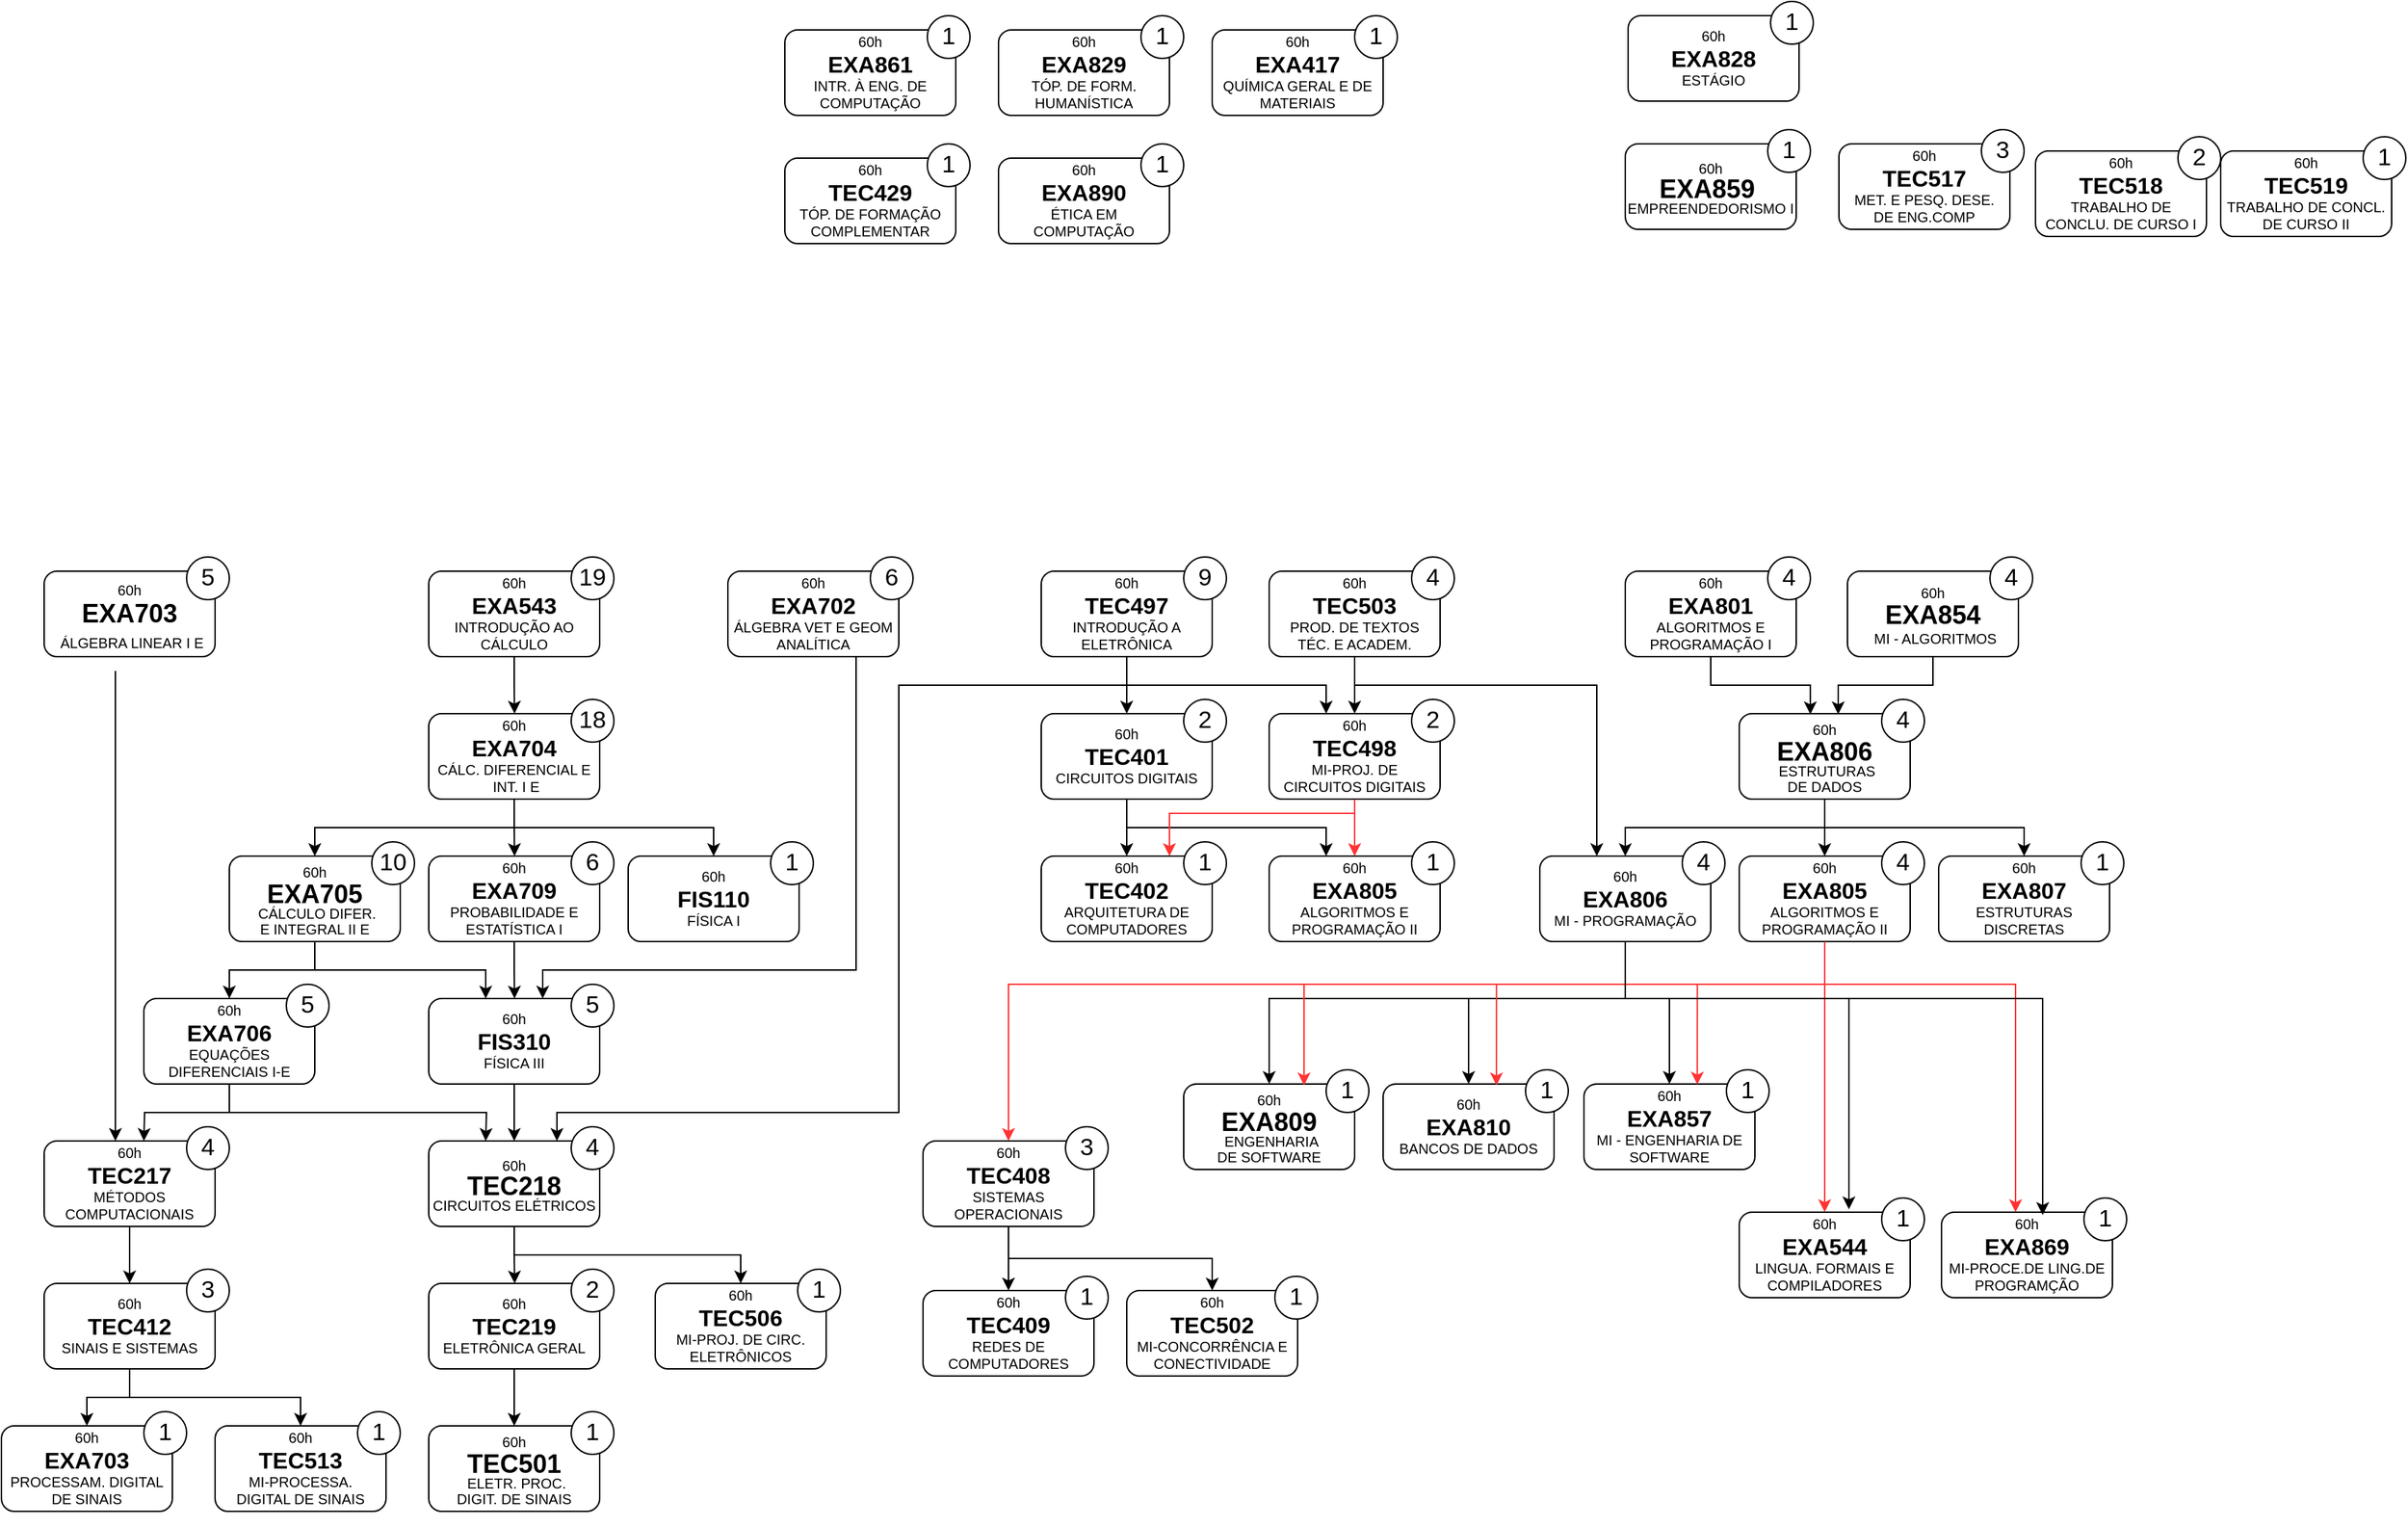 <mxfile version="20.2.5" type="github">
  <diagram id="C5RBs43oDa-KdzZeNtuy" name="Page-1">
    <mxGraphModel dx="2004" dy="2293" grid="1" gridSize="10" guides="1" tooltips="1" connect="1" arrows="1" fold="1" page="1" pageScale="1" pageWidth="827" pageHeight="1169" math="0" shadow="0">
      <root>
        <mxCell id="WIyWlLk6GJQsqaUBKTNV-0" />
        <mxCell id="WIyWlLk6GJQsqaUBKTNV-1" parent="WIyWlLk6GJQsqaUBKTNV-0" />
        <mxCell id="GBISdUFNZ5l1FWsdLvzd-16" value="" style="group" vertex="1" connectable="0" parent="WIyWlLk6GJQsqaUBKTNV-1">
          <mxGeometry x="80" y="80" width="130" height="80" as="geometry" />
        </mxCell>
        <mxCell id="GBISdUFNZ5l1FWsdLvzd-0" value="&lt;p style=&quot;line-height: 0.9;&quot;&gt;&lt;font style=&quot;line-height: 1.2;&quot;&gt;&lt;font style=&quot;font-size: 10px;&quot;&gt;60h&lt;/font&gt;&lt;br&gt;&lt;span style=&quot;font-weight: bold;&quot;&gt;&lt;font style=&quot;font-size: 18px;&quot;&gt;EXA703&lt;/font&gt;&lt;/span&gt;&lt;/font&gt;&lt;br&gt;&lt;span data-whi-docs=&quot;[[:p &amp;quot;ÁLGEBRA LINEAR I E&amp;quot;]]&quot;&gt;&lt;/span&gt;&amp;nbsp;&lt;font style=&quot;font-size: 10px;&quot;&gt;ÁLGEBRA LINEAR I E&lt;/font&gt;&lt;b&gt;&lt;font style=&quot;font-size: 15px;&quot;&gt;&lt;br&gt;&lt;/font&gt;&lt;/b&gt;&lt;/p&gt;" style="rounded=1;whiteSpace=wrap;html=1;fillStyle=auto;gradientColor=none;strokeColor=default;shadow=0;glass=0;sketch=0;" vertex="1" parent="GBISdUFNZ5l1FWsdLvzd-16">
          <mxGeometry y="10" width="120" height="60" as="geometry" />
        </mxCell>
        <mxCell id="GBISdUFNZ5l1FWsdLvzd-2" value="&lt;font style=&quot;font-size: 17px;&quot;&gt;5&lt;/font&gt;" style="ellipse;whiteSpace=wrap;html=1;fontSize=10;" vertex="1" parent="GBISdUFNZ5l1FWsdLvzd-16">
          <mxGeometry x="100" width="30" height="30" as="geometry" />
        </mxCell>
        <mxCell id="GBISdUFNZ5l1FWsdLvzd-18" value="" style="group" vertex="1" connectable="0" parent="WIyWlLk6GJQsqaUBKTNV-1">
          <mxGeometry x="780" y="80" width="130" height="70" as="geometry" />
        </mxCell>
        <mxCell id="GBISdUFNZ5l1FWsdLvzd-7" value="60h&lt;br&gt;&lt;span style=&quot;font-size: 16px;&quot;&gt;&lt;b&gt;TEC497&lt;/b&gt;&lt;/span&gt;&lt;br&gt;&lt;div&gt;&lt;div&gt;INTRODUÇÃO A&lt;/div&gt;&lt;div&gt;ELETRÔNICA&lt;/div&gt;&lt;/div&gt;" style="rounded=1;whiteSpace=wrap;html=1;shadow=0;glass=0;sketch=0;fillStyle=auto;fontSize=10;strokeColor=default;gradientColor=none;" vertex="1" parent="GBISdUFNZ5l1FWsdLvzd-18">
          <mxGeometry y="10" width="120" height="60" as="geometry" />
        </mxCell>
        <mxCell id="GBISdUFNZ5l1FWsdLvzd-8" value="&lt;font style=&quot;font-size: 17px;&quot;&gt;9&lt;/font&gt;" style="ellipse;whiteSpace=wrap;html=1;fontSize=10;" vertex="1" parent="GBISdUFNZ5l1FWsdLvzd-18">
          <mxGeometry x="100" width="30" height="30" as="geometry" />
        </mxCell>
        <mxCell id="GBISdUFNZ5l1FWsdLvzd-19" value="" style="group" vertex="1" connectable="0" parent="WIyWlLk6GJQsqaUBKTNV-1">
          <mxGeometry x="940" y="80" width="126" height="70" as="geometry" />
        </mxCell>
        <mxCell id="GBISdUFNZ5l1FWsdLvzd-11" value="60h&lt;br&gt;&lt;span style=&quot;font-size: 16px;&quot;&gt;&lt;b&gt;TEC503&lt;/b&gt;&lt;/span&gt;&lt;div&gt;&lt;div&gt;PROD. DE TEXTOS&lt;/div&gt;&lt;div&gt;TÉC. E ACADEM.&lt;/div&gt;&lt;/div&gt;" style="rounded=1;whiteSpace=wrap;html=1;shadow=0;glass=0;sketch=0;fillStyle=auto;fontSize=10;strokeColor=default;gradientColor=none;" vertex="1" parent="GBISdUFNZ5l1FWsdLvzd-19">
          <mxGeometry y="10" width="120" height="60" as="geometry" />
        </mxCell>
        <mxCell id="GBISdUFNZ5l1FWsdLvzd-12" value="&lt;font style=&quot;font-size: 17px;&quot;&gt;4&lt;/font&gt;" style="ellipse;whiteSpace=wrap;html=1;fontSize=10;" vertex="1" parent="GBISdUFNZ5l1FWsdLvzd-19">
          <mxGeometry x="100" width="30" height="30" as="geometry" />
        </mxCell>
        <mxCell id="GBISdUFNZ5l1FWsdLvzd-28" value="" style="group" vertex="1" connectable="0" parent="WIyWlLk6GJQsqaUBKTNV-1">
          <mxGeometry x="560" y="80" width="130" height="70" as="geometry" />
        </mxCell>
        <mxCell id="GBISdUFNZ5l1FWsdLvzd-9" value="60h&lt;br&gt;&lt;span style=&quot;font-size: 16px;&quot;&gt;&lt;b&gt;EXA702&lt;/b&gt;&lt;/span&gt;&lt;br&gt;&lt;div&gt;&lt;div&gt;ÁLGEBRA VET E GEOM&lt;/div&gt;&lt;div&gt;&lt;span style=&quot;background-color: initial;&quot;&gt;ANALÍTICA&lt;/span&gt;&lt;/div&gt;&lt;/div&gt;" style="rounded=1;whiteSpace=wrap;html=1;shadow=0;glass=0;sketch=0;fillStyle=auto;fontSize=10;strokeColor=default;gradientColor=none;" vertex="1" parent="GBISdUFNZ5l1FWsdLvzd-28">
          <mxGeometry y="10" width="120" height="60" as="geometry" />
        </mxCell>
        <mxCell id="GBISdUFNZ5l1FWsdLvzd-6" value="&lt;font style=&quot;font-size: 17px;&quot;&gt;6&lt;/font&gt;" style="ellipse;whiteSpace=wrap;html=1;fontSize=10;" vertex="1" parent="GBISdUFNZ5l1FWsdLvzd-28">
          <mxGeometry x="100" width="30" height="30" as="geometry" />
        </mxCell>
        <mxCell id="GBISdUFNZ5l1FWsdLvzd-29" value="" style="group" vertex="1" connectable="0" parent="WIyWlLk6GJQsqaUBKTNV-1">
          <mxGeometry x="350" y="80" width="130" height="70" as="geometry" />
        </mxCell>
        <mxCell id="GBISdUFNZ5l1FWsdLvzd-5" value="60h&lt;br&gt;&lt;span style=&quot;font-size: 16px;&quot;&gt;&lt;b&gt;EXA543&lt;/b&gt;&lt;/span&gt;&lt;div&gt;&lt;div&gt;INTRODUÇÃO AO&lt;/div&gt;&lt;div&gt;&lt;span style=&quot;background-color: initial;&quot;&gt;CÁLCULO&lt;/span&gt;&lt;/div&gt;&lt;/div&gt;" style="rounded=1;whiteSpace=wrap;html=1;shadow=0;glass=0;sketch=0;fillStyle=auto;fontSize=10;strokeColor=default;gradientColor=none;" vertex="1" parent="GBISdUFNZ5l1FWsdLvzd-29">
          <mxGeometry y="10" width="120" height="60" as="geometry" />
        </mxCell>
        <mxCell id="GBISdUFNZ5l1FWsdLvzd-22" value="&lt;font style=&quot;font-size: 17px;&quot;&gt;19&lt;/font&gt;" style="ellipse;whiteSpace=wrap;html=1;fontSize=10;" vertex="1" parent="GBISdUFNZ5l1FWsdLvzd-29">
          <mxGeometry x="100" width="30" height="30" as="geometry" />
        </mxCell>
        <mxCell id="GBISdUFNZ5l1FWsdLvzd-30" value="" style="group" vertex="1" connectable="0" parent="WIyWlLk6GJQsqaUBKTNV-1">
          <mxGeometry x="1346" y="80" width="130" height="80" as="geometry" />
        </mxCell>
        <mxCell id="GBISdUFNZ5l1FWsdLvzd-31" value="&lt;p style=&quot;line-height: 0.9;&quot;&gt;&lt;font style=&quot;line-height: 1.2;&quot;&gt;&lt;font style=&quot;font-size: 10px;&quot;&gt;60h&lt;/font&gt;&lt;br&gt;&lt;/font&gt;&lt;span style=&quot;font-size: 18px;&quot;&gt;&lt;b&gt;EXA854&lt;/b&gt;&lt;/span&gt;&lt;br&gt;&lt;span data-whi-docs=&quot;[[:p &amp;quot;ÁLGEBRA LINEAR I E&amp;quot;]]&quot;&gt;&lt;/span&gt;&amp;nbsp;&lt;font style=&quot;font-size: 10px;&quot;&gt;MI - ALGORITMOS&lt;/font&gt;&lt;b&gt;&lt;font style=&quot;font-size: 15px;&quot;&gt;&lt;br&gt;&lt;/font&gt;&lt;/b&gt;&lt;/p&gt;" style="rounded=1;whiteSpace=wrap;html=1;fillStyle=auto;gradientColor=none;strokeColor=default;shadow=0;glass=0;sketch=0;" vertex="1" parent="GBISdUFNZ5l1FWsdLvzd-30">
          <mxGeometry y="10" width="120" height="60" as="geometry" />
        </mxCell>
        <mxCell id="GBISdUFNZ5l1FWsdLvzd-32" value="&lt;font style=&quot;font-size: 17px;&quot;&gt;4&lt;/font&gt;" style="ellipse;whiteSpace=wrap;html=1;fontSize=10;" vertex="1" parent="GBISdUFNZ5l1FWsdLvzd-30">
          <mxGeometry x="100" width="30" height="30" as="geometry" />
        </mxCell>
        <mxCell id="GBISdUFNZ5l1FWsdLvzd-33" value="" style="group" vertex="1" connectable="0" parent="WIyWlLk6GJQsqaUBKTNV-1">
          <mxGeometry x="750" y="-300" width="130" height="70" as="geometry" />
        </mxCell>
        <mxCell id="GBISdUFNZ5l1FWsdLvzd-34" value="60h&lt;br&gt;&lt;span style=&quot;font-size: 16px;&quot;&gt;&lt;b&gt;EXA829&lt;/b&gt;&lt;/span&gt;&lt;br&gt;&lt;div&gt;&lt;div&gt;TÓP. DE FORM.&lt;/div&gt;&lt;div&gt;&lt;span style=&quot;background-color: initial;&quot;&gt;HUMANÍSTICA&lt;/span&gt;&lt;/div&gt;&lt;/div&gt;" style="rounded=1;whiteSpace=wrap;html=1;shadow=0;glass=0;sketch=0;fillStyle=auto;fontSize=10;strokeColor=default;gradientColor=none;" vertex="1" parent="GBISdUFNZ5l1FWsdLvzd-33">
          <mxGeometry y="10" width="120" height="60" as="geometry" />
        </mxCell>
        <mxCell id="GBISdUFNZ5l1FWsdLvzd-35" value="&lt;font style=&quot;font-size: 17px;&quot;&gt;1&lt;/font&gt;" style="ellipse;whiteSpace=wrap;html=1;fontSize=10;" vertex="1" parent="GBISdUFNZ5l1FWsdLvzd-33">
          <mxGeometry x="100" width="30" height="30" as="geometry" />
        </mxCell>
        <mxCell id="GBISdUFNZ5l1FWsdLvzd-36" value="" style="group" vertex="1" connectable="0" parent="WIyWlLk6GJQsqaUBKTNV-1">
          <mxGeometry x="750" y="-210" width="126" height="70" as="geometry" />
        </mxCell>
        <mxCell id="GBISdUFNZ5l1FWsdLvzd-37" value="60h&lt;br&gt;&lt;span style=&quot;font-size: 16px;&quot;&gt;&lt;b&gt;EXA890&lt;/b&gt;&lt;/span&gt;&lt;div&gt;&lt;div&gt;ÉTICA EM&lt;/div&gt;&lt;div&gt;COMPUTAÇÃO&lt;/div&gt;&lt;/div&gt;" style="rounded=1;whiteSpace=wrap;html=1;shadow=0;glass=0;sketch=0;fillStyle=auto;fontSize=10;strokeColor=default;gradientColor=none;" vertex="1" parent="GBISdUFNZ5l1FWsdLvzd-36">
          <mxGeometry y="10" width="120" height="60" as="geometry" />
        </mxCell>
        <mxCell id="GBISdUFNZ5l1FWsdLvzd-38" value="&lt;font style=&quot;font-size: 17px;&quot;&gt;1&lt;/font&gt;" style="ellipse;whiteSpace=wrap;html=1;fontSize=10;" vertex="1" parent="GBISdUFNZ5l1FWsdLvzd-36">
          <mxGeometry x="100" width="30" height="30" as="geometry" />
        </mxCell>
        <mxCell id="GBISdUFNZ5l1FWsdLvzd-41" value="" style="group" vertex="1" connectable="0" parent="WIyWlLk6GJQsqaUBKTNV-1">
          <mxGeometry x="600" y="-210" width="130" height="70" as="geometry" />
        </mxCell>
        <mxCell id="GBISdUFNZ5l1FWsdLvzd-42" value="60h&lt;br&gt;&lt;span style=&quot;font-size: 16px;&quot;&gt;&lt;b&gt;TEC429&lt;/b&gt;&lt;/span&gt;&lt;br&gt;&lt;div&gt;&lt;div&gt;TÓP. DE FORMAÇÃO&lt;/div&gt;&lt;div&gt;COMPLEMENTAR&lt;/div&gt;&lt;/div&gt;" style="rounded=1;whiteSpace=wrap;html=1;shadow=0;glass=0;sketch=0;fillStyle=auto;fontSize=10;strokeColor=default;gradientColor=none;" vertex="1" parent="GBISdUFNZ5l1FWsdLvzd-41">
          <mxGeometry y="10" width="120" height="60" as="geometry" />
        </mxCell>
        <mxCell id="GBISdUFNZ5l1FWsdLvzd-43" value="&lt;font style=&quot;font-size: 17px;&quot;&gt;1&lt;/font&gt;" style="ellipse;whiteSpace=wrap;html=1;fontSize=10;" vertex="1" parent="GBISdUFNZ5l1FWsdLvzd-41">
          <mxGeometry x="100" width="30" height="30" as="geometry" />
        </mxCell>
        <mxCell id="GBISdUFNZ5l1FWsdLvzd-44" value="" style="group" vertex="1" connectable="0" parent="WIyWlLk6GJQsqaUBKTNV-1">
          <mxGeometry x="600" y="-300" width="130" height="70" as="geometry" />
        </mxCell>
        <mxCell id="GBISdUFNZ5l1FWsdLvzd-45" value="60h&lt;br&gt;&lt;span style=&quot;font-size: 16px;&quot;&gt;&lt;b&gt;EXA861&lt;/b&gt;&lt;/span&gt;&lt;br&gt;&lt;div&gt;&lt;div&gt;INTR. À ENG. DE&lt;/div&gt;&lt;div&gt;COMPUTAÇÃO&lt;/div&gt;&lt;/div&gt;" style="rounded=1;whiteSpace=wrap;html=1;shadow=0;glass=0;sketch=0;fillStyle=auto;fontSize=10;strokeColor=default;gradientColor=none;" vertex="1" parent="GBISdUFNZ5l1FWsdLvzd-44">
          <mxGeometry y="10" width="120" height="60" as="geometry" />
        </mxCell>
        <mxCell id="GBISdUFNZ5l1FWsdLvzd-46" value="&lt;font style=&quot;font-size: 17px;&quot;&gt;1&lt;/font&gt;" style="ellipse;whiteSpace=wrap;html=1;fontSize=10;" vertex="1" parent="GBISdUFNZ5l1FWsdLvzd-44">
          <mxGeometry x="100" width="30" height="30" as="geometry" />
        </mxCell>
        <mxCell id="GBISdUFNZ5l1FWsdLvzd-48" value="" style="group" vertex="1" connectable="0" parent="WIyWlLk6GJQsqaUBKTNV-1">
          <mxGeometry x="1190" y="-220" width="130" height="80" as="geometry" />
        </mxCell>
        <mxCell id="GBISdUFNZ5l1FWsdLvzd-49" value="&lt;p style=&quot;line-height: 0.9;&quot;&gt;&lt;font style=&quot;line-height: 1.2;&quot;&gt;&lt;font style=&quot;font-size: 10px;&quot;&gt;60h&lt;/font&gt;&lt;br&gt;&lt;/font&gt;&lt;span style=&quot;font-size: 18px;&quot;&gt;&lt;b&gt;EXA859&amp;nbsp; &lt;/b&gt;&lt;/span&gt;&lt;span style=&quot;background-color: initial; font-size: 10px;&quot;&gt;&lt;span style=&quot;background-color: initial;&quot;&gt;EMPREENDEDORISMO&amp;nbsp;&lt;/span&gt;&lt;/span&gt;&lt;span style=&quot;background-color: initial; font-size: 10px;&quot;&gt;I&lt;/span&gt;&lt;/p&gt;" style="rounded=1;whiteSpace=wrap;html=1;fillStyle=auto;gradientColor=none;strokeColor=default;shadow=0;glass=0;sketch=0;" vertex="1" parent="GBISdUFNZ5l1FWsdLvzd-48">
          <mxGeometry y="10" width="120" height="60" as="geometry" />
        </mxCell>
        <mxCell id="GBISdUFNZ5l1FWsdLvzd-50" value="&lt;font style=&quot;font-size: 17px;&quot;&gt;1&lt;/font&gt;" style="ellipse;whiteSpace=wrap;html=1;fontSize=10;" vertex="1" parent="GBISdUFNZ5l1FWsdLvzd-48">
          <mxGeometry x="100" width="30" height="30" as="geometry" />
        </mxCell>
        <mxCell id="GBISdUFNZ5l1FWsdLvzd-51" value="" style="group" vertex="1" connectable="0" parent="WIyWlLk6GJQsqaUBKTNV-1">
          <mxGeometry x="1608" y="-215" width="130" height="70" as="geometry" />
        </mxCell>
        <mxCell id="GBISdUFNZ5l1FWsdLvzd-52" value="60h&lt;br&gt;&lt;span style=&quot;font-size: 16px;&quot;&gt;&lt;b&gt;TEC519&lt;/b&gt;&lt;/span&gt;&lt;br&gt;&lt;div&gt;&lt;div&gt;TRABALHO DE CONCL.&lt;/div&gt;&lt;div&gt;DE CURSO II&lt;/div&gt;&lt;/div&gt;" style="rounded=1;whiteSpace=wrap;html=1;shadow=0;glass=0;sketch=0;fillStyle=auto;fontSize=10;strokeColor=default;gradientColor=none;" vertex="1" parent="GBISdUFNZ5l1FWsdLvzd-51">
          <mxGeometry y="10" width="120" height="60" as="geometry" />
        </mxCell>
        <mxCell id="GBISdUFNZ5l1FWsdLvzd-53" value="&lt;font style=&quot;font-size: 17px;&quot;&gt;1&lt;/font&gt;" style="ellipse;whiteSpace=wrap;html=1;fontSize=10;" vertex="1" parent="GBISdUFNZ5l1FWsdLvzd-51">
          <mxGeometry x="100" width="30" height="30" as="geometry" />
        </mxCell>
        <mxCell id="GBISdUFNZ5l1FWsdLvzd-54" value="" style="group" vertex="1" connectable="0" parent="WIyWlLk6GJQsqaUBKTNV-1">
          <mxGeometry x="1192" y="-310" width="126" height="70" as="geometry" />
        </mxCell>
        <mxCell id="GBISdUFNZ5l1FWsdLvzd-55" value="60h&lt;br&gt;&lt;span style=&quot;font-size: 16px;&quot;&gt;&lt;b&gt;EXA828&lt;/b&gt;&lt;/span&gt;&lt;br&gt;&lt;div&gt;ESTÁGIO&lt;br&gt;&lt;/div&gt;" style="rounded=1;whiteSpace=wrap;html=1;shadow=0;glass=0;sketch=0;fillStyle=auto;fontSize=10;strokeColor=default;gradientColor=none;" vertex="1" parent="GBISdUFNZ5l1FWsdLvzd-54">
          <mxGeometry y="10" width="120" height="60" as="geometry" />
        </mxCell>
        <mxCell id="GBISdUFNZ5l1FWsdLvzd-56" value="&lt;font style=&quot;font-size: 17px;&quot;&gt;1&lt;/font&gt;" style="ellipse;whiteSpace=wrap;html=1;fontSize=10;" vertex="1" parent="GBISdUFNZ5l1FWsdLvzd-54">
          <mxGeometry x="100" width="30" height="30" as="geometry" />
        </mxCell>
        <mxCell id="GBISdUFNZ5l1FWsdLvzd-59" value="" style="group" vertex="1" connectable="0" parent="WIyWlLk6GJQsqaUBKTNV-1">
          <mxGeometry x="1478" y="-215" width="130" height="70" as="geometry" />
        </mxCell>
        <mxCell id="GBISdUFNZ5l1FWsdLvzd-60" value="60h&lt;br&gt;&lt;span style=&quot;font-size: 16px;&quot;&gt;&lt;b&gt;TEC518&lt;/b&gt;&lt;/span&gt;&lt;br&gt;&lt;div&gt;&lt;div&gt;TRABALHO DE&lt;/div&gt;&lt;div&gt;CONCLU. DE CURSO I&lt;/div&gt;&lt;/div&gt;" style="rounded=1;whiteSpace=wrap;html=1;shadow=0;glass=0;sketch=0;fillStyle=auto;fontSize=10;strokeColor=default;gradientColor=none;" vertex="1" parent="GBISdUFNZ5l1FWsdLvzd-59">
          <mxGeometry y="10" width="120" height="60" as="geometry" />
        </mxCell>
        <mxCell id="GBISdUFNZ5l1FWsdLvzd-61" value="&lt;font style=&quot;font-size: 17px;&quot;&gt;2&lt;/font&gt;" style="ellipse;whiteSpace=wrap;html=1;fontSize=10;" vertex="1" parent="GBISdUFNZ5l1FWsdLvzd-59">
          <mxGeometry x="100" width="30" height="30" as="geometry" />
        </mxCell>
        <mxCell id="GBISdUFNZ5l1FWsdLvzd-62" value="" style="group" vertex="1" connectable="0" parent="WIyWlLk6GJQsqaUBKTNV-1">
          <mxGeometry x="1340" y="-220" width="130" height="70" as="geometry" />
        </mxCell>
        <mxCell id="GBISdUFNZ5l1FWsdLvzd-63" value="60h&lt;br&gt;&lt;span style=&quot;font-size: 16px;&quot;&gt;&lt;b&gt;TEC517&lt;/b&gt;&lt;/span&gt;&lt;br&gt;&lt;div&gt;&lt;div&gt;MET. E PESQ. DESE.&lt;/div&gt;&lt;div&gt;DE ENG.COMP&lt;/div&gt;&lt;/div&gt;" style="rounded=1;whiteSpace=wrap;html=1;shadow=0;glass=0;sketch=0;fillStyle=auto;fontSize=10;strokeColor=default;gradientColor=none;" vertex="1" parent="GBISdUFNZ5l1FWsdLvzd-62">
          <mxGeometry y="10" width="120" height="60" as="geometry" />
        </mxCell>
        <mxCell id="GBISdUFNZ5l1FWsdLvzd-64" value="&lt;font style=&quot;font-size: 17px;&quot;&gt;3&lt;/font&gt;" style="ellipse;whiteSpace=wrap;html=1;fontSize=10;" vertex="1" parent="GBISdUFNZ5l1FWsdLvzd-62">
          <mxGeometry x="100" width="30" height="30" as="geometry" />
        </mxCell>
        <mxCell id="GBISdUFNZ5l1FWsdLvzd-66" value="" style="group" vertex="1" connectable="0" parent="WIyWlLk6GJQsqaUBKTNV-1">
          <mxGeometry x="210" y="280" width="130" height="80" as="geometry" />
        </mxCell>
        <mxCell id="GBISdUFNZ5l1FWsdLvzd-67" value="&lt;p style=&quot;line-height: 0.9;&quot;&gt;&lt;font style=&quot;line-height: 1.2;&quot;&gt;&lt;font style=&quot;font-size: 10px;&quot;&gt;60h&lt;/font&gt;&lt;br&gt;&lt;/font&gt;&lt;span style=&quot;font-size: 18px;&quot;&gt;&lt;b&gt;EXA705&lt;/b&gt;&lt;/span&gt;&lt;br&gt;&lt;span data-whi-docs=&quot;[[:p &amp;quot;ÁLGEBRA LINEAR I E&amp;quot;]]&quot;&gt;&lt;/span&gt;&amp;nbsp;&lt;span style=&quot;font-size: 10px;&quot;&gt;&lt;span style=&quot;background-color: initial;&quot;&gt;CÁLCULO DIFER. E&amp;nbsp;&lt;/span&gt;&lt;/span&gt;&lt;span style=&quot;font-size: 10px; background-color: initial;&quot;&gt;INTEGRAL II E&lt;/span&gt;&lt;/p&gt;" style="rounded=1;whiteSpace=wrap;html=1;fillStyle=auto;gradientColor=none;strokeColor=default;shadow=0;glass=0;sketch=0;" vertex="1" parent="GBISdUFNZ5l1FWsdLvzd-66">
          <mxGeometry y="10" width="120" height="60" as="geometry" />
        </mxCell>
        <mxCell id="GBISdUFNZ5l1FWsdLvzd-68" value="&lt;font style=&quot;font-size: 17px;&quot;&gt;10&lt;/font&gt;" style="ellipse;whiteSpace=wrap;html=1;fontSize=10;" vertex="1" parent="GBISdUFNZ5l1FWsdLvzd-66">
          <mxGeometry x="100" width="30" height="30" as="geometry" />
        </mxCell>
        <mxCell id="GBISdUFNZ5l1FWsdLvzd-69" value="" style="group" vertex="1" connectable="0" parent="WIyWlLk6GJQsqaUBKTNV-1">
          <mxGeometry x="150" y="380" width="130" height="70" as="geometry" />
        </mxCell>
        <mxCell id="GBISdUFNZ5l1FWsdLvzd-70" value="60h&lt;br&gt;&lt;span style=&quot;font-size: 16px;&quot;&gt;&lt;b&gt;EXA706&lt;/b&gt;&lt;/span&gt;&lt;br&gt;&lt;div&gt;&lt;div&gt;EQUAÇÕES&lt;/div&gt;&lt;div&gt;DIFERENCIAIS I-E&lt;/div&gt;&lt;/div&gt;" style="rounded=1;whiteSpace=wrap;html=1;shadow=0;glass=0;sketch=0;fillStyle=auto;fontSize=10;strokeColor=default;gradientColor=none;" vertex="1" parent="GBISdUFNZ5l1FWsdLvzd-69">
          <mxGeometry y="10" width="120" height="60" as="geometry" />
        </mxCell>
        <mxCell id="GBISdUFNZ5l1FWsdLvzd-71" value="&lt;font style=&quot;font-size: 17px;&quot;&gt;5&lt;/font&gt;" style="ellipse;whiteSpace=wrap;html=1;fontSize=10;" vertex="1" parent="GBISdUFNZ5l1FWsdLvzd-69">
          <mxGeometry x="100" width="30" height="30" as="geometry" />
        </mxCell>
        <mxCell id="GBISdUFNZ5l1FWsdLvzd-72" value="" style="group" vertex="1" connectable="0" parent="WIyWlLk6GJQsqaUBKTNV-1">
          <mxGeometry x="350" y="380" width="126" height="70" as="geometry" />
        </mxCell>
        <mxCell id="GBISdUFNZ5l1FWsdLvzd-73" value="60h&lt;br&gt;&lt;span style=&quot;font-size: 16px;&quot;&gt;&lt;b&gt;FIS310&lt;/b&gt;&lt;/span&gt;&lt;div&gt;FÍSICA III&lt;br&gt;&lt;/div&gt;" style="rounded=1;whiteSpace=wrap;html=1;shadow=0;glass=0;sketch=0;fillStyle=auto;fontSize=10;strokeColor=default;gradientColor=none;" vertex="1" parent="GBISdUFNZ5l1FWsdLvzd-72">
          <mxGeometry y="10" width="120" height="60" as="geometry" />
        </mxCell>
        <mxCell id="GBISdUFNZ5l1FWsdLvzd-74" value="&lt;font style=&quot;font-size: 17px;&quot;&gt;5&lt;/font&gt;" style="ellipse;whiteSpace=wrap;html=1;fontSize=10;" vertex="1" parent="GBISdUFNZ5l1FWsdLvzd-72">
          <mxGeometry x="100" width="30" height="30" as="geometry" />
        </mxCell>
        <mxCell id="GBISdUFNZ5l1FWsdLvzd-77" value="" style="group" vertex="1" connectable="0" parent="WIyWlLk6GJQsqaUBKTNV-1">
          <mxGeometry x="490" y="280" width="130" height="70" as="geometry" />
        </mxCell>
        <mxCell id="GBISdUFNZ5l1FWsdLvzd-78" value="60h&lt;br&gt;&lt;span style=&quot;font-size: 16px;&quot;&gt;&lt;b&gt;FIS110&lt;/b&gt;&lt;/span&gt;&lt;br&gt;&lt;div&gt;FÍSICA I&lt;br&gt;&lt;/div&gt;" style="rounded=1;whiteSpace=wrap;html=1;shadow=0;glass=0;sketch=0;fillStyle=auto;fontSize=10;strokeColor=default;gradientColor=none;" vertex="1" parent="GBISdUFNZ5l1FWsdLvzd-77">
          <mxGeometry y="10" width="120" height="60" as="geometry" />
        </mxCell>
        <mxCell id="GBISdUFNZ5l1FWsdLvzd-79" value="&lt;font style=&quot;font-size: 17px;&quot;&gt;1&lt;/font&gt;" style="ellipse;whiteSpace=wrap;html=1;fontSize=10;" vertex="1" parent="GBISdUFNZ5l1FWsdLvzd-77">
          <mxGeometry x="100" width="30" height="30" as="geometry" />
        </mxCell>
        <mxCell id="GBISdUFNZ5l1FWsdLvzd-80" value="" style="group" vertex="1" connectable="0" parent="WIyWlLk6GJQsqaUBKTNV-1">
          <mxGeometry x="350" y="280" width="130" height="70" as="geometry" />
        </mxCell>
        <mxCell id="GBISdUFNZ5l1FWsdLvzd-81" value="60h&lt;br&gt;&lt;span style=&quot;font-size: 16px;&quot;&gt;&lt;b&gt;EXA709&lt;/b&gt;&lt;/span&gt;&lt;br&gt;&lt;div&gt;&lt;div&gt;PROBABILIDADE E&lt;/div&gt;&lt;div&gt;ESTATÍSTICA I&lt;/div&gt;&lt;/div&gt;" style="rounded=1;whiteSpace=wrap;html=1;shadow=0;glass=0;sketch=0;fillStyle=auto;fontSize=10;strokeColor=default;gradientColor=none;" vertex="1" parent="GBISdUFNZ5l1FWsdLvzd-80">
          <mxGeometry y="10" width="120" height="60" as="geometry" />
        </mxCell>
        <mxCell id="GBISdUFNZ5l1FWsdLvzd-82" value="&lt;font style=&quot;font-size: 17px;&quot;&gt;6&lt;/font&gt;" style="ellipse;whiteSpace=wrap;html=1;fontSize=10;" vertex="1" parent="GBISdUFNZ5l1FWsdLvzd-80">
          <mxGeometry x="100" width="30" height="30" as="geometry" />
        </mxCell>
        <mxCell id="GBISdUFNZ5l1FWsdLvzd-84" value="" style="group" vertex="1" connectable="0" parent="WIyWlLk6GJQsqaUBKTNV-1">
          <mxGeometry x="350" y="480" width="130" height="80" as="geometry" />
        </mxCell>
        <mxCell id="GBISdUFNZ5l1FWsdLvzd-85" value="&lt;p style=&quot;line-height: 0.9;&quot;&gt;&lt;font style=&quot;line-height: 1.2;&quot;&gt;&lt;font style=&quot;font-size: 10px;&quot;&gt;60h&lt;/font&gt;&lt;br&gt;&lt;/font&gt;&lt;span style=&quot;font-size: 18px;&quot;&gt;&lt;b&gt;TEC218&lt;/b&gt;&lt;/span&gt;&lt;br&gt;&lt;span style=&quot;font-size: 10px;&quot;&gt;&lt;span style=&quot;background-color: initial;&quot;&gt;CIRCUITOS&amp;nbsp;&lt;/span&gt;&lt;/span&gt;&lt;span style=&quot;background-color: initial; font-size: 10px;&quot;&gt;ELÉTRICOS&lt;/span&gt;&lt;/p&gt;" style="rounded=1;whiteSpace=wrap;html=1;fillStyle=auto;gradientColor=none;strokeColor=default;shadow=0;glass=0;sketch=0;" vertex="1" parent="GBISdUFNZ5l1FWsdLvzd-84">
          <mxGeometry y="10" width="120" height="60" as="geometry" />
        </mxCell>
        <mxCell id="GBISdUFNZ5l1FWsdLvzd-86" value="&lt;font style=&quot;font-size: 17px;&quot;&gt;4&lt;/font&gt;" style="ellipse;whiteSpace=wrap;html=1;fontSize=10;" vertex="1" parent="GBISdUFNZ5l1FWsdLvzd-84">
          <mxGeometry x="100" width="30" height="30" as="geometry" />
        </mxCell>
        <mxCell id="GBISdUFNZ5l1FWsdLvzd-87" value="" style="group" vertex="1" connectable="0" parent="WIyWlLk6GJQsqaUBKTNV-1">
          <mxGeometry x="509" y="580" width="130" height="70" as="geometry" />
        </mxCell>
        <mxCell id="GBISdUFNZ5l1FWsdLvzd-88" value="60h&lt;br&gt;&lt;span style=&quot;font-size: 16px;&quot;&gt;&lt;b&gt;TEC506&lt;/b&gt;&lt;/span&gt;&lt;br&gt;&lt;div&gt;&lt;div&gt;MI-PROJ. DE CIRC.&lt;/div&gt;&lt;div&gt;ELETRÔNICOS&lt;/div&gt;&lt;/div&gt;" style="rounded=1;whiteSpace=wrap;html=1;shadow=0;glass=0;sketch=0;fillStyle=auto;fontSize=10;strokeColor=default;gradientColor=none;" vertex="1" parent="GBISdUFNZ5l1FWsdLvzd-87">
          <mxGeometry y="10" width="120" height="60" as="geometry" />
        </mxCell>
        <mxCell id="GBISdUFNZ5l1FWsdLvzd-89" value="&lt;font style=&quot;font-size: 17px;&quot;&gt;1&lt;/font&gt;" style="ellipse;whiteSpace=wrap;html=1;fontSize=10;" vertex="1" parent="GBISdUFNZ5l1FWsdLvzd-87">
          <mxGeometry x="100" width="30" height="30" as="geometry" />
        </mxCell>
        <mxCell id="GBISdUFNZ5l1FWsdLvzd-90" value="" style="group" vertex="1" connectable="0" parent="WIyWlLk6GJQsqaUBKTNV-1">
          <mxGeometry x="50" y="680" width="126" height="70" as="geometry" />
        </mxCell>
        <mxCell id="GBISdUFNZ5l1FWsdLvzd-91" value="60h&lt;br&gt;&lt;span style=&quot;font-size: 16px;&quot;&gt;&lt;b&gt;EXA703&lt;/b&gt;&lt;/span&gt;&lt;div&gt;&lt;div&gt;PROCESSAM. DIGITAL&lt;/div&gt;&lt;div&gt;DE SINAIS&lt;/div&gt;&lt;/div&gt;" style="rounded=1;whiteSpace=wrap;html=1;shadow=0;glass=0;sketch=0;fillStyle=auto;fontSize=10;strokeColor=default;gradientColor=none;" vertex="1" parent="GBISdUFNZ5l1FWsdLvzd-90">
          <mxGeometry y="10" width="120" height="60" as="geometry" />
        </mxCell>
        <mxCell id="GBISdUFNZ5l1FWsdLvzd-92" value="&lt;font style=&quot;font-size: 17px;&quot;&gt;1&lt;/font&gt;" style="ellipse;whiteSpace=wrap;html=1;fontSize=10;" vertex="1" parent="GBISdUFNZ5l1FWsdLvzd-90">
          <mxGeometry x="100" width="30" height="30" as="geometry" />
        </mxCell>
        <mxCell id="GBISdUFNZ5l1FWsdLvzd-95" value="" style="group" vertex="1" connectable="0" parent="WIyWlLk6GJQsqaUBKTNV-1">
          <mxGeometry x="350" y="580" width="130" height="70" as="geometry" />
        </mxCell>
        <mxCell id="GBISdUFNZ5l1FWsdLvzd-96" value="60h&lt;br&gt;&lt;span style=&quot;font-size: 16px;&quot;&gt;&lt;b&gt;TEC219&lt;/b&gt;&lt;/span&gt;&lt;br&gt;&lt;div&gt;ELETRÔNICA GERAL&lt;br&gt;&lt;/div&gt;" style="rounded=1;whiteSpace=wrap;html=1;shadow=0;glass=0;sketch=0;fillStyle=auto;fontSize=10;strokeColor=default;gradientColor=none;" vertex="1" parent="GBISdUFNZ5l1FWsdLvzd-95">
          <mxGeometry y="10" width="120" height="60" as="geometry" />
        </mxCell>
        <mxCell id="GBISdUFNZ5l1FWsdLvzd-97" value="&lt;font style=&quot;font-size: 17px;&quot;&gt;2&lt;/font&gt;" style="ellipse;whiteSpace=wrap;html=1;fontSize=10;" vertex="1" parent="GBISdUFNZ5l1FWsdLvzd-95">
          <mxGeometry x="100" width="30" height="30" as="geometry" />
        </mxCell>
        <mxCell id="GBISdUFNZ5l1FWsdLvzd-98" value="" style="group" vertex="1" connectable="0" parent="WIyWlLk6GJQsqaUBKTNV-1">
          <mxGeometry x="80" y="580" width="130" height="70" as="geometry" />
        </mxCell>
        <mxCell id="GBISdUFNZ5l1FWsdLvzd-99" value="60h&lt;br&gt;&lt;span style=&quot;font-size: 16px;&quot;&gt;&lt;b&gt;TEC412&lt;/b&gt;&lt;/span&gt;&lt;br&gt;&lt;div&gt;SINAIS E SISTEMAS&lt;br&gt;&lt;/div&gt;" style="rounded=1;whiteSpace=wrap;html=1;shadow=0;glass=0;sketch=0;fillStyle=auto;fontSize=10;strokeColor=default;gradientColor=none;" vertex="1" parent="GBISdUFNZ5l1FWsdLvzd-98">
          <mxGeometry y="10" width="120" height="60" as="geometry" />
        </mxCell>
        <mxCell id="GBISdUFNZ5l1FWsdLvzd-100" value="&lt;font style=&quot;font-size: 17px;&quot;&gt;3&lt;/font&gt;" style="ellipse;whiteSpace=wrap;html=1;fontSize=10;" vertex="1" parent="GBISdUFNZ5l1FWsdLvzd-98">
          <mxGeometry x="100" width="30" height="30" as="geometry" />
        </mxCell>
        <mxCell id="GBISdUFNZ5l1FWsdLvzd-102" value="" style="group" vertex="1" connectable="0" parent="WIyWlLk6GJQsqaUBKTNV-1">
          <mxGeometry x="350" y="680" width="130" height="80" as="geometry" />
        </mxCell>
        <mxCell id="GBISdUFNZ5l1FWsdLvzd-103" value="&lt;p style=&quot;line-height: 0.9;&quot;&gt;&lt;font style=&quot;line-height: 1.2;&quot;&gt;&lt;font style=&quot;font-size: 10px;&quot;&gt;60h&lt;/font&gt;&lt;br&gt;&lt;/font&gt;&lt;span style=&quot;font-size: 18px;&quot;&gt;&lt;b&gt;TEC501&lt;/b&gt;&lt;/span&gt;&lt;br&gt;&lt;span data-whi-docs=&quot;[[:p &amp;quot;ÁLGEBRA LINEAR I E&amp;quot;]]&quot;&gt;&lt;/span&gt;&amp;nbsp;&lt;span style=&quot;font-size: 10px;&quot;&gt;&lt;span style=&quot;background-color: initial;&quot;&gt;ELETR. PROC. DIGIT.&amp;nbsp;&lt;/span&gt;&lt;/span&gt;&lt;span style=&quot;font-size: 10px; background-color: initial;&quot;&gt;DE SINAIS&lt;/span&gt;&lt;/p&gt;" style="rounded=1;whiteSpace=wrap;html=1;fillStyle=auto;gradientColor=none;strokeColor=default;shadow=0;glass=0;sketch=0;" vertex="1" parent="GBISdUFNZ5l1FWsdLvzd-102">
          <mxGeometry y="10" width="120" height="60" as="geometry" />
        </mxCell>
        <mxCell id="GBISdUFNZ5l1FWsdLvzd-104" value="&lt;font style=&quot;font-size: 17px;&quot;&gt;1&lt;/font&gt;" style="ellipse;whiteSpace=wrap;html=1;fontSize=10;" vertex="1" parent="GBISdUFNZ5l1FWsdLvzd-102">
          <mxGeometry x="100" width="30" height="30" as="geometry" />
        </mxCell>
        <mxCell id="GBISdUFNZ5l1FWsdLvzd-105" value="" style="group" vertex="1" connectable="0" parent="WIyWlLk6GJQsqaUBKTNV-1">
          <mxGeometry x="780" y="280" width="130" height="70" as="geometry" />
        </mxCell>
        <mxCell id="GBISdUFNZ5l1FWsdLvzd-106" value="60h&lt;br&gt;&lt;span style=&quot;font-size: 16px;&quot;&gt;&lt;b&gt;TEC402&lt;/b&gt;&lt;/span&gt;&lt;br&gt;&lt;div&gt;&lt;div&gt;ARQUITETURA DE&lt;/div&gt;&lt;div&gt;COMPUTADORES&lt;/div&gt;&lt;/div&gt;" style="rounded=1;whiteSpace=wrap;html=1;shadow=0;glass=0;sketch=0;fillStyle=auto;fontSize=10;strokeColor=default;gradientColor=none;" vertex="1" parent="GBISdUFNZ5l1FWsdLvzd-105">
          <mxGeometry y="10" width="120" height="60" as="geometry" />
        </mxCell>
        <mxCell id="GBISdUFNZ5l1FWsdLvzd-107" value="&lt;font style=&quot;font-size: 17px;&quot;&gt;1&lt;/font&gt;" style="ellipse;whiteSpace=wrap;html=1;fontSize=10;" vertex="1" parent="GBISdUFNZ5l1FWsdLvzd-105">
          <mxGeometry x="100" width="30" height="30" as="geometry" />
        </mxCell>
        <mxCell id="GBISdUFNZ5l1FWsdLvzd-108" value="" style="group" vertex="1" connectable="0" parent="WIyWlLk6GJQsqaUBKTNV-1">
          <mxGeometry x="1130" y="280" width="126" height="70" as="geometry" />
        </mxCell>
        <mxCell id="GBISdUFNZ5l1FWsdLvzd-109" value="60h&lt;br&gt;&lt;span style=&quot;font-size: 16px;&quot;&gt;&lt;b&gt;EXA806&lt;/b&gt;&lt;/span&gt;&lt;div&gt;MI - PROGRAMAÇÃO&lt;br&gt;&lt;/div&gt;" style="rounded=1;whiteSpace=wrap;html=1;shadow=0;glass=0;sketch=0;fillStyle=auto;fontSize=10;strokeColor=default;gradientColor=none;" vertex="1" parent="GBISdUFNZ5l1FWsdLvzd-108">
          <mxGeometry y="10" width="120" height="60" as="geometry" />
        </mxCell>
        <mxCell id="GBISdUFNZ5l1FWsdLvzd-110" value="&lt;font style=&quot;font-size: 17px;&quot;&gt;4&lt;/font&gt;" style="ellipse;whiteSpace=wrap;html=1;fontSize=10;" vertex="1" parent="GBISdUFNZ5l1FWsdLvzd-108">
          <mxGeometry x="100" width="30" height="30" as="geometry" />
        </mxCell>
        <mxCell id="GBISdUFNZ5l1FWsdLvzd-113" value="" style="group" vertex="1" connectable="0" parent="WIyWlLk6GJQsqaUBKTNV-1">
          <mxGeometry x="940" y="180" width="130" height="70" as="geometry" />
        </mxCell>
        <mxCell id="GBISdUFNZ5l1FWsdLvzd-114" value="60h&lt;br&gt;&lt;span style=&quot;font-size: 16px;&quot;&gt;&lt;b&gt;TEC498&lt;/b&gt;&lt;/span&gt;&lt;br&gt;&lt;div&gt;&lt;div&gt;MI-PROJ. DE&lt;/div&gt;&lt;div&gt;CIRCUITOS DIGITAIS&lt;/div&gt;&lt;/div&gt;" style="rounded=1;whiteSpace=wrap;html=1;shadow=0;glass=0;sketch=0;fillStyle=auto;fontSize=10;strokeColor=default;gradientColor=none;" vertex="1" parent="GBISdUFNZ5l1FWsdLvzd-113">
          <mxGeometry y="10.0" width="120" height="60" as="geometry" />
        </mxCell>
        <mxCell id="GBISdUFNZ5l1FWsdLvzd-115" value="&lt;font style=&quot;font-size: 17px;&quot;&gt;2&lt;/font&gt;" style="ellipse;whiteSpace=wrap;html=1;fontSize=10;" vertex="1" parent="GBISdUFNZ5l1FWsdLvzd-113">
          <mxGeometry x="100" width="30" height="30" as="geometry" />
        </mxCell>
        <mxCell id="GBISdUFNZ5l1FWsdLvzd-116" value="" style="group" vertex="1" connectable="0" parent="WIyWlLk6GJQsqaUBKTNV-1">
          <mxGeometry x="780" y="180" width="130" height="70" as="geometry" />
        </mxCell>
        <mxCell id="GBISdUFNZ5l1FWsdLvzd-117" value="60h&lt;br&gt;&lt;span style=&quot;font-size: 16px;&quot;&gt;&lt;b&gt;TEC401&lt;/b&gt;&lt;/span&gt;&lt;br&gt;&lt;div&gt;CIRCUITOS DIGITAIS&lt;br&gt;&lt;/div&gt;" style="rounded=1;whiteSpace=wrap;html=1;shadow=0;glass=0;sketch=0;fillStyle=auto;fontSize=10;strokeColor=default;gradientColor=none;" vertex="1" parent="GBISdUFNZ5l1FWsdLvzd-116">
          <mxGeometry y="10" width="120" height="60" as="geometry" />
        </mxCell>
        <mxCell id="GBISdUFNZ5l1FWsdLvzd-118" value="&lt;font style=&quot;font-size: 17px;&quot;&gt;2&lt;/font&gt;" style="ellipse;whiteSpace=wrap;html=1;fontSize=10;" vertex="1" parent="GBISdUFNZ5l1FWsdLvzd-116">
          <mxGeometry x="100" width="30" height="30" as="geometry" />
        </mxCell>
        <mxCell id="GBISdUFNZ5l1FWsdLvzd-123" value="" style="group" vertex="1" connectable="0" parent="WIyWlLk6GJQsqaUBKTNV-1">
          <mxGeometry x="697" y="480" width="130" height="70" as="geometry" />
        </mxCell>
        <mxCell id="GBISdUFNZ5l1FWsdLvzd-124" value="60h&lt;br&gt;&lt;span style=&quot;font-size: 16px;&quot;&gt;&lt;b&gt;TEC408&lt;/b&gt;&lt;/span&gt;&lt;br&gt;&lt;div&gt;&lt;div&gt;SISTEMAS&lt;/div&gt;&lt;div&gt;OPERACIONAIS&lt;/div&gt;&lt;/div&gt;" style="rounded=1;whiteSpace=wrap;html=1;shadow=0;glass=0;sketch=0;fillStyle=auto;fontSize=10;strokeColor=default;gradientColor=none;" vertex="1" parent="GBISdUFNZ5l1FWsdLvzd-123">
          <mxGeometry y="10" width="120" height="60" as="geometry" />
        </mxCell>
        <mxCell id="GBISdUFNZ5l1FWsdLvzd-125" value="&lt;span style=&quot;font-size: 17px;&quot;&gt;3&lt;/span&gt;" style="ellipse;whiteSpace=wrap;html=1;fontSize=10;" vertex="1" parent="GBISdUFNZ5l1FWsdLvzd-123">
          <mxGeometry x="100" width="30" height="30" as="geometry" />
        </mxCell>
        <mxCell id="GBISdUFNZ5l1FWsdLvzd-126" value="" style="group" vertex="1" connectable="0" parent="WIyWlLk6GJQsqaUBKTNV-1">
          <mxGeometry x="697" y="585" width="134" height="80" as="geometry" />
        </mxCell>
        <mxCell id="GBISdUFNZ5l1FWsdLvzd-127" value="60h&lt;br&gt;&lt;span style=&quot;font-size: 16px;&quot;&gt;&lt;b&gt;TEC409&lt;/b&gt;&lt;/span&gt;&lt;div&gt;&lt;div&gt;REDES DE&lt;/div&gt;&lt;div&gt;COMPUTADORES&lt;/div&gt;&lt;/div&gt;" style="rounded=1;whiteSpace=wrap;html=1;shadow=0;glass=0;sketch=0;fillStyle=auto;fontSize=10;strokeColor=default;gradientColor=none;" vertex="1" parent="GBISdUFNZ5l1FWsdLvzd-126">
          <mxGeometry y="10" width="120" height="60" as="geometry" />
        </mxCell>
        <mxCell id="GBISdUFNZ5l1FWsdLvzd-128" value="&lt;font style=&quot;font-size: 17px;&quot;&gt;1&lt;/font&gt;" style="ellipse;whiteSpace=wrap;html=1;fontSize=10;" vertex="1" parent="GBISdUFNZ5l1FWsdLvzd-126">
          <mxGeometry x="100" width="30" height="30" as="geometry" />
        </mxCell>
        <mxCell id="GBISdUFNZ5l1FWsdLvzd-129" value="" style="group" vertex="1" connectable="0" parent="GBISdUFNZ5l1FWsdLvzd-126">
          <mxGeometry x="143" y="10" width="134" height="70" as="geometry" />
        </mxCell>
        <mxCell id="GBISdUFNZ5l1FWsdLvzd-246" value="" style="group" vertex="1" connectable="0" parent="GBISdUFNZ5l1FWsdLvzd-129">
          <mxGeometry y="-10" width="134" height="70" as="geometry" />
        </mxCell>
        <mxCell id="GBISdUFNZ5l1FWsdLvzd-130" value="60h&lt;br&gt;&lt;span style=&quot;font-size: 16px;&quot;&gt;&lt;b&gt;TEC502&lt;/b&gt;&lt;/span&gt;&lt;br&gt;&lt;div&gt;&lt;div&gt;MI-CONCORRÊNCIA E&lt;/div&gt;&lt;div&gt;CONECTIVIDADE&lt;/div&gt;&lt;/div&gt;" style="rounded=1;whiteSpace=wrap;html=1;shadow=0;glass=0;sketch=0;fillStyle=auto;fontSize=10;strokeColor=default;gradientColor=none;" vertex="1" parent="GBISdUFNZ5l1FWsdLvzd-246">
          <mxGeometry y="10" width="120" height="60" as="geometry" />
        </mxCell>
        <mxCell id="GBISdUFNZ5l1FWsdLvzd-137" value="&lt;font style=&quot;font-size: 17px;&quot;&gt;1&lt;/font&gt;" style="ellipse;whiteSpace=wrap;html=1;fontSize=10;" vertex="1" parent="GBISdUFNZ5l1FWsdLvzd-246">
          <mxGeometry x="104" width="30" height="30" as="geometry" />
        </mxCell>
        <mxCell id="GBISdUFNZ5l1FWsdLvzd-134" value="" style="group" vertex="1" connectable="0" parent="WIyWlLk6GJQsqaUBKTNV-1">
          <mxGeometry x="1410" y="280" width="130" height="70" as="geometry" />
        </mxCell>
        <mxCell id="GBISdUFNZ5l1FWsdLvzd-135" value="60h&lt;br&gt;&lt;span style=&quot;font-size: 16px;&quot;&gt;&lt;b&gt;EXA807&lt;/b&gt;&lt;/span&gt;&lt;br&gt;&lt;div&gt;&lt;div&gt;ESTRUTURAS&lt;/div&gt;&lt;div&gt;DISCRETAS&lt;/div&gt;&lt;/div&gt;" style="rounded=1;whiteSpace=wrap;html=1;shadow=0;glass=0;sketch=0;fillStyle=auto;fontSize=10;strokeColor=default;gradientColor=none;" vertex="1" parent="GBISdUFNZ5l1FWsdLvzd-134">
          <mxGeometry y="10" width="120" height="60" as="geometry" />
        </mxCell>
        <mxCell id="GBISdUFNZ5l1FWsdLvzd-136" value="&lt;font style=&quot;font-size: 17px;&quot;&gt;1&lt;/font&gt;" style="ellipse;whiteSpace=wrap;html=1;fontSize=10;" vertex="1" parent="GBISdUFNZ5l1FWsdLvzd-134">
          <mxGeometry x="100" width="30" height="30" as="geometry" />
        </mxCell>
        <mxCell id="GBISdUFNZ5l1FWsdLvzd-138" value="" style="group" vertex="1" connectable="0" parent="WIyWlLk6GJQsqaUBKTNV-1">
          <mxGeometry x="920" y="440" width="130" height="80" as="geometry" />
        </mxCell>
        <mxCell id="GBISdUFNZ5l1FWsdLvzd-139" value="&lt;p style=&quot;line-height: 0.9;&quot;&gt;&lt;font style=&quot;line-height: 1.2;&quot;&gt;&lt;font style=&quot;font-size: 10px;&quot;&gt;60h&lt;/font&gt;&lt;br&gt;&lt;/font&gt;&lt;span style=&quot;font-size: 18px;&quot;&gt;&lt;b&gt;EXA809&lt;/b&gt;&lt;/span&gt;&lt;br&gt;&lt;span data-whi-docs=&quot;[[:p &amp;quot;ÁLGEBRA LINEAR I E&amp;quot;]]&quot;&gt;&lt;/span&gt;&amp;nbsp;&lt;span style=&quot;font-size: 10px;&quot;&gt;&lt;span style=&quot;background-color: initial;&quot;&gt;ENGENHARIA DE&amp;nbsp;&lt;/span&gt;&lt;/span&gt;&lt;span style=&quot;font-size: 10px; background-color: initial;&quot;&gt;SOFTWARE&lt;/span&gt;&lt;/p&gt;" style="rounded=1;whiteSpace=wrap;html=1;fillStyle=auto;gradientColor=none;strokeColor=default;shadow=0;glass=0;sketch=0;" vertex="1" parent="GBISdUFNZ5l1FWsdLvzd-138">
          <mxGeometry x="-40" y="10" width="120" height="60" as="geometry" />
        </mxCell>
        <mxCell id="GBISdUFNZ5l1FWsdLvzd-140" value="&lt;font style=&quot;font-size: 17px;&quot;&gt;1&lt;/font&gt;" style="ellipse;whiteSpace=wrap;html=1;fontSize=10;" vertex="1" parent="GBISdUFNZ5l1FWsdLvzd-138">
          <mxGeometry x="60" width="30" height="30" as="geometry" />
        </mxCell>
        <mxCell id="GBISdUFNZ5l1FWsdLvzd-141" value="" style="group" vertex="1" connectable="0" parent="WIyWlLk6GJQsqaUBKTNV-1">
          <mxGeometry x="1270" y="530" width="130" height="70" as="geometry" />
        </mxCell>
        <mxCell id="GBISdUFNZ5l1FWsdLvzd-142" value="60h&lt;br&gt;&lt;span style=&quot;font-size: 16px;&quot;&gt;&lt;b&gt;EXA544&lt;/b&gt;&lt;/span&gt;&lt;br&gt;&lt;div&gt;&lt;div&gt;LINGUA. FORMAIS E&lt;/div&gt;&lt;div&gt;COMPILADORES&lt;/div&gt;&lt;/div&gt;" style="rounded=1;whiteSpace=wrap;html=1;shadow=0;glass=0;sketch=0;fillStyle=auto;fontSize=10;strokeColor=default;gradientColor=none;" vertex="1" parent="GBISdUFNZ5l1FWsdLvzd-141">
          <mxGeometry y="10" width="120" height="60" as="geometry" />
        </mxCell>
        <mxCell id="GBISdUFNZ5l1FWsdLvzd-143" value="&lt;font style=&quot;font-size: 17px;&quot;&gt;1&lt;/font&gt;" style="ellipse;whiteSpace=wrap;html=1;fontSize=10;" vertex="1" parent="GBISdUFNZ5l1FWsdLvzd-141">
          <mxGeometry x="100" width="30" height="30" as="geometry" />
        </mxCell>
        <mxCell id="GBISdUFNZ5l1FWsdLvzd-144" value="" style="group" vertex="1" connectable="0" parent="WIyWlLk6GJQsqaUBKTNV-1">
          <mxGeometry x="1412" y="530" width="126" height="70" as="geometry" />
        </mxCell>
        <mxCell id="GBISdUFNZ5l1FWsdLvzd-145" value="60h&lt;br&gt;&lt;span style=&quot;font-size: 16px;&quot;&gt;&lt;b&gt;EXA869&lt;/b&gt;&lt;/span&gt;&lt;div&gt;MI-PROCE.DE LING.DE&lt;/div&gt;&lt;div&gt;PROGRAMÇÃO&lt;/div&gt;" style="rounded=1;whiteSpace=wrap;html=1;shadow=0;glass=0;sketch=0;fillStyle=auto;fontSize=10;strokeColor=default;gradientColor=none;" vertex="1" parent="GBISdUFNZ5l1FWsdLvzd-144">
          <mxGeometry y="10" width="120" height="60" as="geometry" />
        </mxCell>
        <mxCell id="GBISdUFNZ5l1FWsdLvzd-146" value="&lt;font style=&quot;font-size: 17px;&quot;&gt;1&lt;/font&gt;" style="ellipse;whiteSpace=wrap;html=1;fontSize=10;" vertex="1" parent="GBISdUFNZ5l1FWsdLvzd-144">
          <mxGeometry x="100" width="30" height="30" as="geometry" />
        </mxCell>
        <mxCell id="GBISdUFNZ5l1FWsdLvzd-149" value="" style="group" vertex="1" connectable="0" parent="WIyWlLk6GJQsqaUBKTNV-1">
          <mxGeometry x="1161" y="440" width="130" height="70" as="geometry" />
        </mxCell>
        <mxCell id="GBISdUFNZ5l1FWsdLvzd-150" value="60h&lt;br&gt;&lt;span style=&quot;font-size: 16px;&quot;&gt;&lt;b&gt;EXA857&lt;/b&gt;&lt;/span&gt;&lt;br&gt;&lt;div&gt;&lt;div&gt;MI - ENGENHARIA DE&lt;/div&gt;&lt;div&gt;SOFTWARE&lt;/div&gt;&lt;/div&gt;" style="rounded=1;whiteSpace=wrap;html=1;shadow=0;glass=0;sketch=0;fillStyle=auto;fontSize=10;strokeColor=default;gradientColor=none;" vertex="1" parent="GBISdUFNZ5l1FWsdLvzd-149">
          <mxGeometry y="10" width="120" height="60" as="geometry" />
        </mxCell>
        <mxCell id="GBISdUFNZ5l1FWsdLvzd-151" value="&lt;font style=&quot;font-size: 17px;&quot;&gt;1&lt;/font&gt;" style="ellipse;whiteSpace=wrap;html=1;fontSize=10;" vertex="1" parent="GBISdUFNZ5l1FWsdLvzd-149">
          <mxGeometry x="100" width="30" height="30" as="geometry" />
        </mxCell>
        <mxCell id="GBISdUFNZ5l1FWsdLvzd-152" value="" style="group" vertex="1" connectable="0" parent="WIyWlLk6GJQsqaUBKTNV-1">
          <mxGeometry x="1020" y="440" width="130" height="70" as="geometry" />
        </mxCell>
        <mxCell id="GBISdUFNZ5l1FWsdLvzd-153" value="60h&lt;br&gt;&lt;span style=&quot;font-size: 16px;&quot;&gt;&lt;b&gt;EXA810&lt;/b&gt;&lt;/span&gt;&lt;br&gt;&lt;div&gt;BANCOS DE DADOS&lt;br&gt;&lt;/div&gt;" style="rounded=1;whiteSpace=wrap;html=1;shadow=0;glass=0;sketch=0;fillStyle=auto;fontSize=10;strokeColor=default;gradientColor=none;" vertex="1" parent="GBISdUFNZ5l1FWsdLvzd-152">
          <mxGeometry y="10" width="120" height="60" as="geometry" />
        </mxCell>
        <mxCell id="GBISdUFNZ5l1FWsdLvzd-154" value="&lt;font style=&quot;font-size: 17px;&quot;&gt;1&lt;/font&gt;" style="ellipse;whiteSpace=wrap;html=1;fontSize=10;" vertex="1" parent="GBISdUFNZ5l1FWsdLvzd-152">
          <mxGeometry x="100" width="30" height="30" as="geometry" />
        </mxCell>
        <mxCell id="GBISdUFNZ5l1FWsdLvzd-156" value="" style="group" vertex="1" connectable="0" parent="WIyWlLk6GJQsqaUBKTNV-1">
          <mxGeometry x="1270" y="180" width="130" height="80" as="geometry" />
        </mxCell>
        <mxCell id="GBISdUFNZ5l1FWsdLvzd-157" value="&lt;p style=&quot;line-height: 0.9;&quot;&gt;&lt;font style=&quot;line-height: 1.2;&quot;&gt;&lt;font style=&quot;font-size: 10px;&quot;&gt;60h&lt;/font&gt;&lt;br&gt;&lt;/font&gt;&lt;span style=&quot;font-size: 18px;&quot;&gt;&lt;b&gt;EXA806&lt;/b&gt;&lt;/span&gt;&lt;br&gt;&lt;span data-whi-docs=&quot;[[:p &amp;quot;ÁLGEBRA LINEAR I E&amp;quot;]]&quot;&gt;&lt;/span&gt;&amp;nbsp;&lt;span style=&quot;font-size: 10px;&quot;&gt;&lt;span style=&quot;background-color: initial;&quot;&gt;ESTRUTURAS DE&amp;nbsp;&lt;/span&gt;&lt;/span&gt;&lt;span style=&quot;background-color: initial; font-size: 10px;&quot;&gt;DADOS&lt;/span&gt;&lt;/p&gt;" style="rounded=1;whiteSpace=wrap;html=1;fillStyle=auto;gradientColor=none;strokeColor=default;shadow=0;glass=0;sketch=0;" vertex="1" parent="GBISdUFNZ5l1FWsdLvzd-156">
          <mxGeometry y="10" width="120" height="60" as="geometry" />
        </mxCell>
        <mxCell id="GBISdUFNZ5l1FWsdLvzd-158" value="&lt;font style=&quot;font-size: 17px;&quot;&gt;4&lt;/font&gt;" style="ellipse;whiteSpace=wrap;html=1;fontSize=10;" vertex="1" parent="GBISdUFNZ5l1FWsdLvzd-156">
          <mxGeometry x="100" width="30" height="30" as="geometry" />
        </mxCell>
        <mxCell id="GBISdUFNZ5l1FWsdLvzd-170" value="" style="group" vertex="1" connectable="0" parent="WIyWlLk6GJQsqaUBKTNV-1">
          <mxGeometry x="1270" y="280" width="130" height="70" as="geometry" />
        </mxCell>
        <mxCell id="GBISdUFNZ5l1FWsdLvzd-171" value="60h&lt;br&gt;&lt;span style=&quot;font-size: 16px;&quot;&gt;&lt;b&gt;EXA805&lt;/b&gt;&lt;/span&gt;&lt;br&gt;&lt;div&gt;&lt;div&gt;ALGORITMOS E&lt;/div&gt;&lt;div&gt;PROGRAMAÇÃO II&lt;/div&gt;&lt;/div&gt;" style="rounded=1;whiteSpace=wrap;html=1;shadow=0;glass=0;sketch=0;fillStyle=auto;fontSize=10;strokeColor=default;gradientColor=none;" vertex="1" parent="GBISdUFNZ5l1FWsdLvzd-170">
          <mxGeometry y="10" width="120" height="60" as="geometry" />
        </mxCell>
        <mxCell id="GBISdUFNZ5l1FWsdLvzd-172" value="&lt;font style=&quot;font-size: 17px;&quot;&gt;4&lt;/font&gt;" style="ellipse;whiteSpace=wrap;html=1;fontSize=10;" vertex="1" parent="GBISdUFNZ5l1FWsdLvzd-170">
          <mxGeometry x="100" width="30" height="30" as="geometry" />
        </mxCell>
        <mxCell id="GBISdUFNZ5l1FWsdLvzd-196" value="" style="group" vertex="1" connectable="0" parent="WIyWlLk6GJQsqaUBKTNV-1">
          <mxGeometry x="200" y="680" width="130" height="70" as="geometry" />
        </mxCell>
        <mxCell id="GBISdUFNZ5l1FWsdLvzd-93" value="" style="group" vertex="1" connectable="0" parent="GBISdUFNZ5l1FWsdLvzd-196">
          <mxGeometry width="126" height="70" as="geometry" />
        </mxCell>
        <mxCell id="GBISdUFNZ5l1FWsdLvzd-94" value="60h&lt;br&gt;&lt;span style=&quot;font-size: 16px;&quot;&gt;&lt;b&gt;TEC513&lt;/b&gt;&lt;/span&gt;&lt;div&gt;&lt;div&gt;MI-PROCESSA.&lt;/div&gt;&lt;div&gt;DIGITAL DE SINAIS&lt;/div&gt;&lt;/div&gt;" style="rounded=1;whiteSpace=wrap;html=1;shadow=0;glass=0;sketch=0;fillStyle=auto;fontSize=10;strokeColor=default;gradientColor=none;" vertex="1" parent="GBISdUFNZ5l1FWsdLvzd-93">
          <mxGeometry y="10" width="120" height="60" as="geometry" />
        </mxCell>
        <mxCell id="GBISdUFNZ5l1FWsdLvzd-101" value="&lt;font style=&quot;font-size: 17px;&quot;&gt;1&lt;/font&gt;" style="ellipse;whiteSpace=wrap;html=1;fontSize=10;" vertex="1" parent="GBISdUFNZ5l1FWsdLvzd-196">
          <mxGeometry x="100" width="30" height="30" as="geometry" />
        </mxCell>
        <mxCell id="GBISdUFNZ5l1FWsdLvzd-197" value="" style="group" vertex="1" connectable="0" parent="WIyWlLk6GJQsqaUBKTNV-1">
          <mxGeometry x="1190" y="80" width="130" height="70" as="geometry" />
        </mxCell>
        <mxCell id="GBISdUFNZ5l1FWsdLvzd-20" value="" style="group" vertex="1" connectable="0" parent="GBISdUFNZ5l1FWsdLvzd-197">
          <mxGeometry width="126" height="70" as="geometry" />
        </mxCell>
        <mxCell id="GBISdUFNZ5l1FWsdLvzd-13" value="60h&lt;br&gt;&lt;span style=&quot;font-size: 16px;&quot;&gt;&lt;b&gt;EXA801&lt;/b&gt;&lt;/span&gt;&lt;div&gt;&lt;div&gt;ALGORITMOS E&lt;/div&gt;&lt;div&gt;PROGRAMAÇÃO I&lt;/div&gt;&lt;/div&gt;" style="rounded=1;whiteSpace=wrap;html=1;shadow=0;glass=0;sketch=0;fillStyle=auto;fontSize=10;strokeColor=default;gradientColor=none;" vertex="1" parent="GBISdUFNZ5l1FWsdLvzd-20">
          <mxGeometry y="10" width="120" height="60" as="geometry" />
        </mxCell>
        <mxCell id="GBISdUFNZ5l1FWsdLvzd-14" value="&lt;font style=&quot;font-size: 17px;&quot;&gt;4&lt;/font&gt;" style="ellipse;whiteSpace=wrap;html=1;fontSize=10;" vertex="1" parent="GBISdUFNZ5l1FWsdLvzd-197">
          <mxGeometry x="100" width="30" height="30" as="geometry" />
        </mxCell>
        <mxCell id="GBISdUFNZ5l1FWsdLvzd-198" value="" style="group" vertex="1" connectable="0" parent="WIyWlLk6GJQsqaUBKTNV-1">
          <mxGeometry x="900" y="-300" width="130" height="70" as="geometry" />
        </mxCell>
        <mxCell id="GBISdUFNZ5l1FWsdLvzd-39" value="" style="group" vertex="1" connectable="0" parent="GBISdUFNZ5l1FWsdLvzd-198">
          <mxGeometry width="126" height="70" as="geometry" />
        </mxCell>
        <mxCell id="GBISdUFNZ5l1FWsdLvzd-40" value="60h&lt;br&gt;&lt;span style=&quot;font-size: 16px;&quot;&gt;&lt;b&gt;EXA417&lt;/b&gt;&lt;/span&gt;&lt;div&gt;&lt;div&gt;QUÍMICA GERAL E DE&lt;/div&gt;&lt;div&gt;MATERIAIS&lt;/div&gt;&lt;/div&gt;" style="rounded=1;whiteSpace=wrap;html=1;shadow=0;glass=0;sketch=0;fillStyle=auto;fontSize=10;strokeColor=default;gradientColor=none;" vertex="1" parent="GBISdUFNZ5l1FWsdLvzd-39">
          <mxGeometry y="10" width="120" height="60" as="geometry" />
        </mxCell>
        <mxCell id="GBISdUFNZ5l1FWsdLvzd-47" value="&lt;font style=&quot;font-size: 17px;&quot;&gt;1&lt;/font&gt;" style="ellipse;whiteSpace=wrap;html=1;fontSize=10;" vertex="1" parent="GBISdUFNZ5l1FWsdLvzd-198">
          <mxGeometry x="100" width="30" height="30" as="geometry" />
        </mxCell>
        <mxCell id="GBISdUFNZ5l1FWsdLvzd-199" value="" style="group" vertex="1" connectable="0" parent="WIyWlLk6GJQsqaUBKTNV-1">
          <mxGeometry x="80" y="480" width="130" height="70" as="geometry" />
        </mxCell>
        <mxCell id="GBISdUFNZ5l1FWsdLvzd-75" value="" style="group" vertex="1" connectable="0" parent="GBISdUFNZ5l1FWsdLvzd-199">
          <mxGeometry width="126" height="70" as="geometry" />
        </mxCell>
        <mxCell id="GBISdUFNZ5l1FWsdLvzd-76" value="60h&lt;br&gt;&lt;span style=&quot;font-size: 16px;&quot;&gt;&lt;b&gt;TEC217&lt;/b&gt;&lt;/span&gt;&lt;div&gt;&lt;div&gt;MÉTODOS&lt;/div&gt;&lt;div&gt;COMPUTACIONAIS&lt;/div&gt;&lt;/div&gt;" style="rounded=1;whiteSpace=wrap;html=1;shadow=0;glass=0;sketch=0;fillStyle=auto;fontSize=10;strokeColor=default;gradientColor=none;" vertex="1" parent="GBISdUFNZ5l1FWsdLvzd-75">
          <mxGeometry y="10" width="120" height="60" as="geometry" />
        </mxCell>
        <mxCell id="GBISdUFNZ5l1FWsdLvzd-83" value="&lt;font style=&quot;font-size: 17px;&quot;&gt;4&lt;/font&gt;" style="ellipse;whiteSpace=wrap;html=1;fontSize=10;" vertex="1" parent="GBISdUFNZ5l1FWsdLvzd-199">
          <mxGeometry x="100" width="30" height="30" as="geometry" />
        </mxCell>
        <mxCell id="GBISdUFNZ5l1FWsdLvzd-203" value="" style="group" vertex="1" connectable="0" parent="WIyWlLk6GJQsqaUBKTNV-1">
          <mxGeometry x="940" y="280" width="130" height="70" as="geometry" />
        </mxCell>
        <mxCell id="GBISdUFNZ5l1FWsdLvzd-111" value="" style="group" vertex="1" connectable="0" parent="GBISdUFNZ5l1FWsdLvzd-203">
          <mxGeometry width="126" height="70" as="geometry" />
        </mxCell>
        <mxCell id="GBISdUFNZ5l1FWsdLvzd-112" value="60h&lt;br&gt;&lt;span style=&quot;font-size: 16px;&quot;&gt;&lt;b&gt;EXA805&lt;/b&gt;&lt;/span&gt;&lt;div&gt;&lt;div&gt;ALGORITMOS E&lt;/div&gt;&lt;div&gt;PROGRAMAÇÃO II&lt;/div&gt;&lt;/div&gt;" style="rounded=1;whiteSpace=wrap;html=1;shadow=0;glass=0;sketch=0;fillStyle=auto;fontSize=10;strokeColor=default;gradientColor=none;" vertex="1" parent="GBISdUFNZ5l1FWsdLvzd-111">
          <mxGeometry y="10" width="120" height="60" as="geometry" />
        </mxCell>
        <mxCell id="GBISdUFNZ5l1FWsdLvzd-119" value="&lt;font style=&quot;font-size: 17px;&quot;&gt;1&lt;/font&gt;" style="ellipse;whiteSpace=wrap;html=1;fontSize=10;" vertex="1" parent="GBISdUFNZ5l1FWsdLvzd-203">
          <mxGeometry x="100" width="30" height="30" as="geometry" />
        </mxCell>
        <mxCell id="GBISdUFNZ5l1FWsdLvzd-205" value="z" style="group" vertex="1" connectable="0" parent="WIyWlLk6GJQsqaUBKTNV-1">
          <mxGeometry x="350" y="180" width="130" height="70" as="geometry" />
        </mxCell>
        <mxCell id="GBISdUFNZ5l1FWsdLvzd-57" value="" style="group" vertex="1" connectable="0" parent="GBISdUFNZ5l1FWsdLvzd-205">
          <mxGeometry width="126" height="70" as="geometry" />
        </mxCell>
        <mxCell id="GBISdUFNZ5l1FWsdLvzd-58" value="60h&lt;br&gt;&lt;span style=&quot;font-size: 16px;&quot;&gt;&lt;b&gt;EXA704&lt;/b&gt;&lt;/span&gt;&lt;div&gt;&lt;div&gt;CÁLC. DIFERENCIAL E&lt;/div&gt;&lt;div&gt;&amp;nbsp;INT. I E&lt;/div&gt;&lt;/div&gt;" style="rounded=1;whiteSpace=wrap;html=1;shadow=0;glass=0;sketch=0;fillStyle=auto;fontSize=10;strokeColor=default;gradientColor=none;" vertex="1" parent="GBISdUFNZ5l1FWsdLvzd-57">
          <mxGeometry y="10" width="120" height="60" as="geometry" />
        </mxCell>
        <mxCell id="GBISdUFNZ5l1FWsdLvzd-65" value="&lt;font style=&quot;font-size: 17px;&quot;&gt;18&lt;/font&gt;" style="ellipse;whiteSpace=wrap;html=1;fontSize=10;" vertex="1" parent="GBISdUFNZ5l1FWsdLvzd-205">
          <mxGeometry x="100" width="30" height="30" as="geometry" />
        </mxCell>
        <mxCell id="GBISdUFNZ5l1FWsdLvzd-206" style="edgeStyle=orthogonalEdgeStyle;rounded=0;orthogonalLoop=1;jettySize=auto;html=1;exitX=0.5;exitY=1;exitDx=0;exitDy=0;fontFamily=Helvetica;fontSize=12;fontColor=default;" edge="1" parent="WIyWlLk6GJQsqaUBKTNV-1" source="GBISdUFNZ5l1FWsdLvzd-5">
          <mxGeometry relative="1" as="geometry">
            <mxPoint x="410.222" y="190" as="targetPoint" />
          </mxGeometry>
        </mxCell>
        <mxCell id="GBISdUFNZ5l1FWsdLvzd-207" style="edgeStyle=orthogonalEdgeStyle;rounded=0;orthogonalLoop=1;jettySize=auto;html=1;exitX=0.5;exitY=1;exitDx=0;exitDy=0;entryX=0.5;entryY=0;entryDx=0;entryDy=0;fontFamily=Helvetica;fontSize=12;fontColor=default;" edge="1" parent="WIyWlLk6GJQsqaUBKTNV-1" source="GBISdUFNZ5l1FWsdLvzd-58" target="GBISdUFNZ5l1FWsdLvzd-67">
          <mxGeometry relative="1" as="geometry" />
        </mxCell>
        <mxCell id="GBISdUFNZ5l1FWsdLvzd-208" style="edgeStyle=orthogonalEdgeStyle;rounded=0;orthogonalLoop=1;jettySize=auto;html=1;exitX=0.5;exitY=1;exitDx=0;exitDy=0;fontFamily=Helvetica;fontSize=12;fontColor=default;" edge="1" parent="WIyWlLk6GJQsqaUBKTNV-1" source="GBISdUFNZ5l1FWsdLvzd-58">
          <mxGeometry relative="1" as="geometry">
            <mxPoint x="410.238" y="290" as="targetPoint" />
          </mxGeometry>
        </mxCell>
        <mxCell id="GBISdUFNZ5l1FWsdLvzd-209" style="edgeStyle=orthogonalEdgeStyle;rounded=0;orthogonalLoop=1;jettySize=auto;html=1;exitX=0.5;exitY=1;exitDx=0;exitDy=0;entryX=0.5;entryY=0;entryDx=0;entryDy=0;fontFamily=Helvetica;fontSize=12;fontColor=default;" edge="1" parent="WIyWlLk6GJQsqaUBKTNV-1" source="GBISdUFNZ5l1FWsdLvzd-58" target="GBISdUFNZ5l1FWsdLvzd-78">
          <mxGeometry relative="1" as="geometry" />
        </mxCell>
        <mxCell id="GBISdUFNZ5l1FWsdLvzd-211" style="edgeStyle=orthogonalEdgeStyle;rounded=0;orthogonalLoop=1;jettySize=auto;html=1;exitX=0.5;exitY=1;exitDx=0;exitDy=0;entryX=0.5;entryY=0;entryDx=0;entryDy=0;fontFamily=Helvetica;fontSize=12;fontColor=default;" edge="1" parent="WIyWlLk6GJQsqaUBKTNV-1" source="GBISdUFNZ5l1FWsdLvzd-67" target="GBISdUFNZ5l1FWsdLvzd-70">
          <mxGeometry relative="1" as="geometry" />
        </mxCell>
        <mxCell id="GBISdUFNZ5l1FWsdLvzd-212" style="edgeStyle=orthogonalEdgeStyle;rounded=0;orthogonalLoop=1;jettySize=auto;html=1;exitX=0.5;exitY=1;exitDx=0;exitDy=0;fontFamily=Helvetica;fontSize=12;fontColor=default;" edge="1" parent="WIyWlLk6GJQsqaUBKTNV-1" source="GBISdUFNZ5l1FWsdLvzd-67" target="GBISdUFNZ5l1FWsdLvzd-73">
          <mxGeometry relative="1" as="geometry">
            <Array as="points">
              <mxPoint x="270" y="370" />
              <mxPoint x="390" y="370" />
            </Array>
          </mxGeometry>
        </mxCell>
        <mxCell id="GBISdUFNZ5l1FWsdLvzd-213" style="edgeStyle=orthogonalEdgeStyle;rounded=0;orthogonalLoop=1;jettySize=auto;html=1;exitX=0.5;exitY=1;exitDx=0;exitDy=0;fontFamily=Helvetica;fontSize=12;fontColor=default;" edge="1" parent="WIyWlLk6GJQsqaUBKTNV-1" source="GBISdUFNZ5l1FWsdLvzd-81">
          <mxGeometry relative="1" as="geometry">
            <mxPoint x="410.238" y="390" as="targetPoint" />
          </mxGeometry>
        </mxCell>
        <mxCell id="GBISdUFNZ5l1FWsdLvzd-214" style="edgeStyle=orthogonalEdgeStyle;rounded=0;orthogonalLoop=1;jettySize=auto;html=1;exitX=0.5;exitY=1;exitDx=0;exitDy=0;fontFamily=Helvetica;fontSize=12;fontColor=default;" edge="1" parent="WIyWlLk6GJQsqaUBKTNV-1" source="GBISdUFNZ5l1FWsdLvzd-70">
          <mxGeometry relative="1" as="geometry">
            <mxPoint x="150" y="490" as="targetPoint" />
          </mxGeometry>
        </mxCell>
        <mxCell id="GBISdUFNZ5l1FWsdLvzd-216" style="edgeStyle=orthogonalEdgeStyle;rounded=0;orthogonalLoop=1;jettySize=auto;html=1;fontFamily=Helvetica;fontSize=12;fontColor=default;" edge="1" parent="WIyWlLk6GJQsqaUBKTNV-1">
          <mxGeometry relative="1" as="geometry">
            <mxPoint x="130" y="490" as="targetPoint" />
            <mxPoint x="130" y="160" as="sourcePoint" />
            <Array as="points">
              <mxPoint x="130" y="160" />
            </Array>
          </mxGeometry>
        </mxCell>
        <mxCell id="GBISdUFNZ5l1FWsdLvzd-217" style="edgeStyle=orthogonalEdgeStyle;rounded=0;orthogonalLoop=1;jettySize=auto;html=1;exitX=0.5;exitY=1;exitDx=0;exitDy=0;entryX=0.5;entryY=0;entryDx=0;entryDy=0;fontFamily=Helvetica;fontSize=12;fontColor=default;" edge="1" parent="WIyWlLk6GJQsqaUBKTNV-1" source="GBISdUFNZ5l1FWsdLvzd-73" target="GBISdUFNZ5l1FWsdLvzd-85">
          <mxGeometry relative="1" as="geometry" />
        </mxCell>
        <mxCell id="GBISdUFNZ5l1FWsdLvzd-218" style="edgeStyle=orthogonalEdgeStyle;rounded=0;orthogonalLoop=1;jettySize=auto;html=1;exitX=0.5;exitY=1;exitDx=0;exitDy=0;fontFamily=Helvetica;fontSize=12;fontColor=default;" edge="1" parent="WIyWlLk6GJQsqaUBKTNV-1" source="GBISdUFNZ5l1FWsdLvzd-70">
          <mxGeometry relative="1" as="geometry">
            <mxPoint x="390" y="490" as="targetPoint" />
          </mxGeometry>
        </mxCell>
        <mxCell id="GBISdUFNZ5l1FWsdLvzd-219" style="edgeStyle=orthogonalEdgeStyle;rounded=0;orthogonalLoop=1;jettySize=auto;html=1;exitX=0.5;exitY=1;exitDx=0;exitDy=0;entryX=0.5;entryY=0;entryDx=0;entryDy=0;fontFamily=Helvetica;fontSize=12;fontColor=default;" edge="1" parent="WIyWlLk6GJQsqaUBKTNV-1" source="GBISdUFNZ5l1FWsdLvzd-76" target="GBISdUFNZ5l1FWsdLvzd-99">
          <mxGeometry relative="1" as="geometry" />
        </mxCell>
        <mxCell id="GBISdUFNZ5l1FWsdLvzd-222" style="edgeStyle=orthogonalEdgeStyle;rounded=0;orthogonalLoop=1;jettySize=auto;html=1;exitX=0.5;exitY=1;exitDx=0;exitDy=0;entryX=0.5;entryY=0;entryDx=0;entryDy=0;fontFamily=Helvetica;fontSize=12;fontColor=default;" edge="1" parent="WIyWlLk6GJQsqaUBKTNV-1" source="GBISdUFNZ5l1FWsdLvzd-85" target="GBISdUFNZ5l1FWsdLvzd-88">
          <mxGeometry relative="1" as="geometry" />
        </mxCell>
        <mxCell id="GBISdUFNZ5l1FWsdLvzd-224" style="edgeStyle=orthogonalEdgeStyle;rounded=0;orthogonalLoop=1;jettySize=auto;html=1;exitX=0.5;exitY=1;exitDx=0;exitDy=0;fontFamily=Helvetica;fontSize=12;fontColor=default;" edge="1" parent="WIyWlLk6GJQsqaUBKTNV-1" source="GBISdUFNZ5l1FWsdLvzd-99" target="GBISdUFNZ5l1FWsdLvzd-94">
          <mxGeometry relative="1" as="geometry" />
        </mxCell>
        <mxCell id="GBISdUFNZ5l1FWsdLvzd-225" style="edgeStyle=orthogonalEdgeStyle;rounded=0;orthogonalLoop=1;jettySize=auto;html=1;exitX=0.5;exitY=1;exitDx=0;exitDy=0;fontFamily=Helvetica;fontSize=12;fontColor=default;" edge="1" parent="WIyWlLk6GJQsqaUBKTNV-1" source="GBISdUFNZ5l1FWsdLvzd-85">
          <mxGeometry relative="1" as="geometry">
            <mxPoint x="410.333" y="590" as="targetPoint" />
          </mxGeometry>
        </mxCell>
        <mxCell id="GBISdUFNZ5l1FWsdLvzd-226" style="edgeStyle=orthogonalEdgeStyle;rounded=0;orthogonalLoop=1;jettySize=auto;html=1;exitX=0.5;exitY=1;exitDx=0;exitDy=0;entryX=0.5;entryY=0;entryDx=0;entryDy=0;fontFamily=Helvetica;fontSize=12;fontColor=default;" edge="1" parent="WIyWlLk6GJQsqaUBKTNV-1" source="GBISdUFNZ5l1FWsdLvzd-96" target="GBISdUFNZ5l1FWsdLvzd-103">
          <mxGeometry relative="1" as="geometry" />
        </mxCell>
        <mxCell id="GBISdUFNZ5l1FWsdLvzd-227" style="edgeStyle=orthogonalEdgeStyle;rounded=0;orthogonalLoop=1;jettySize=auto;html=1;exitX=0.5;exitY=1;exitDx=0;exitDy=0;entryX=0.5;entryY=0;entryDx=0;entryDy=0;fontFamily=Helvetica;fontSize=12;fontColor=default;" edge="1" parent="WIyWlLk6GJQsqaUBKTNV-1" source="GBISdUFNZ5l1FWsdLvzd-99" target="GBISdUFNZ5l1FWsdLvzd-91">
          <mxGeometry relative="1" as="geometry" />
        </mxCell>
        <mxCell id="GBISdUFNZ5l1FWsdLvzd-228" style="edgeStyle=orthogonalEdgeStyle;rounded=0;orthogonalLoop=1;jettySize=auto;html=1;exitX=0.5;exitY=1;exitDx=0;exitDy=0;fontFamily=Helvetica;fontSize=12;fontColor=default;" edge="1" parent="WIyWlLk6GJQsqaUBKTNV-1" source="GBISdUFNZ5l1FWsdLvzd-9">
          <mxGeometry relative="1" as="geometry">
            <mxPoint x="430" y="390" as="targetPoint" />
            <Array as="points">
              <mxPoint x="650" y="150" />
              <mxPoint x="650" y="370" />
              <mxPoint x="430" y="370" />
            </Array>
          </mxGeometry>
        </mxCell>
        <mxCell id="GBISdUFNZ5l1FWsdLvzd-229" style="edgeStyle=orthogonalEdgeStyle;rounded=0;orthogonalLoop=1;jettySize=auto;html=1;exitX=0.5;exitY=1;exitDx=0;exitDy=0;entryX=0.75;entryY=0;entryDx=0;entryDy=0;fontFamily=Helvetica;fontSize=12;fontColor=default;" edge="1" parent="WIyWlLk6GJQsqaUBKTNV-1" source="GBISdUFNZ5l1FWsdLvzd-7" target="GBISdUFNZ5l1FWsdLvzd-85">
          <mxGeometry relative="1" as="geometry">
            <Array as="points">
              <mxPoint x="840" y="170" />
              <mxPoint x="680" y="170" />
              <mxPoint x="680" y="470" />
              <mxPoint x="440" y="470" />
            </Array>
          </mxGeometry>
        </mxCell>
        <mxCell id="GBISdUFNZ5l1FWsdLvzd-230" style="edgeStyle=orthogonalEdgeStyle;rounded=0;orthogonalLoop=1;jettySize=auto;html=1;exitX=0.5;exitY=1;exitDx=0;exitDy=0;entryX=0.5;entryY=0;entryDx=0;entryDy=0;fontFamily=Helvetica;fontSize=12;fontColor=default;" edge="1" parent="WIyWlLk6GJQsqaUBKTNV-1" source="GBISdUFNZ5l1FWsdLvzd-7" target="GBISdUFNZ5l1FWsdLvzd-117">
          <mxGeometry relative="1" as="geometry" />
        </mxCell>
        <mxCell id="GBISdUFNZ5l1FWsdLvzd-231" style="edgeStyle=orthogonalEdgeStyle;rounded=0;orthogonalLoop=1;jettySize=auto;html=1;exitX=0.5;exitY=1;exitDx=0;exitDy=0;fontFamily=Helvetica;fontSize=12;fontColor=default;" edge="1" parent="WIyWlLk6GJQsqaUBKTNV-1" source="GBISdUFNZ5l1FWsdLvzd-7">
          <mxGeometry relative="1" as="geometry">
            <mxPoint x="980" y="190" as="targetPoint" />
            <Array as="points">
              <mxPoint x="840" y="170" />
              <mxPoint x="980" y="170" />
            </Array>
          </mxGeometry>
        </mxCell>
        <mxCell id="GBISdUFNZ5l1FWsdLvzd-232" style="edgeStyle=orthogonalEdgeStyle;rounded=0;orthogonalLoop=1;jettySize=auto;html=1;exitX=0.5;exitY=1;exitDx=0;exitDy=0;fontFamily=Helvetica;fontSize=12;fontColor=default;" edge="1" parent="WIyWlLk6GJQsqaUBKTNV-1" source="GBISdUFNZ5l1FWsdLvzd-11">
          <mxGeometry relative="1" as="geometry">
            <mxPoint x="1000" y="190" as="targetPoint" />
            <Array as="points">
              <mxPoint x="1000" y="190" />
            </Array>
          </mxGeometry>
        </mxCell>
        <mxCell id="GBISdUFNZ5l1FWsdLvzd-233" style="edgeStyle=orthogonalEdgeStyle;rounded=0;orthogonalLoop=1;jettySize=auto;html=1;exitX=0.5;exitY=1;exitDx=0;exitDy=0;fontFamily=Helvetica;fontSize=12;fontColor=default;" edge="1" parent="WIyWlLk6GJQsqaUBKTNV-1" source="GBISdUFNZ5l1FWsdLvzd-11" target="GBISdUFNZ5l1FWsdLvzd-109">
          <mxGeometry relative="1" as="geometry">
            <Array as="points">
              <mxPoint x="1000" y="170" />
              <mxPoint x="1170" y="170" />
            </Array>
          </mxGeometry>
        </mxCell>
        <mxCell id="GBISdUFNZ5l1FWsdLvzd-234" style="edgeStyle=orthogonalEdgeStyle;rounded=0;orthogonalLoop=1;jettySize=auto;html=1;exitX=0.5;exitY=1;exitDx=0;exitDy=0;fontFamily=Helvetica;fontSize=12;fontColor=default;" edge="1" parent="WIyWlLk6GJQsqaUBKTNV-1" source="GBISdUFNZ5l1FWsdLvzd-117" target="GBISdUFNZ5l1FWsdLvzd-112">
          <mxGeometry relative="1" as="geometry">
            <Array as="points">
              <mxPoint x="840" y="270" />
              <mxPoint x="980" y="270" />
            </Array>
          </mxGeometry>
        </mxCell>
        <mxCell id="GBISdUFNZ5l1FWsdLvzd-235" style="edgeStyle=orthogonalEdgeStyle;rounded=0;orthogonalLoop=1;jettySize=auto;html=1;exitX=0.5;exitY=1;exitDx=0;exitDy=0;entryX=0.5;entryY=0;entryDx=0;entryDy=0;fontFamily=Helvetica;fontSize=12;fontColor=default;" edge="1" parent="WIyWlLk6GJQsqaUBKTNV-1" source="GBISdUFNZ5l1FWsdLvzd-117" target="GBISdUFNZ5l1FWsdLvzd-106">
          <mxGeometry relative="1" as="geometry" />
        </mxCell>
        <mxCell id="GBISdUFNZ5l1FWsdLvzd-236" style="edgeStyle=orthogonalEdgeStyle;rounded=0;orthogonalLoop=1;jettySize=auto;html=1;exitX=0.5;exitY=1;exitDx=0;exitDy=0;fontFamily=Helvetica;fontSize=12;fontColor=default;strokeColor=#FF3333;" edge="1" parent="WIyWlLk6GJQsqaUBKTNV-1" source="GBISdUFNZ5l1FWsdLvzd-114">
          <mxGeometry relative="1" as="geometry">
            <mxPoint x="1000" y="290" as="targetPoint" />
            <Array as="points">
              <mxPoint x="1000" y="270" />
              <mxPoint x="1000" y="270" />
            </Array>
          </mxGeometry>
        </mxCell>
        <mxCell id="GBISdUFNZ5l1FWsdLvzd-237" style="edgeStyle=orthogonalEdgeStyle;rounded=0;orthogonalLoop=1;jettySize=auto;html=1;exitX=0.5;exitY=1;exitDx=0;exitDy=0;fontFamily=Helvetica;fontSize=12;fontColor=default;strokeColor=#FF3333;" edge="1" parent="WIyWlLk6GJQsqaUBKTNV-1" source="GBISdUFNZ5l1FWsdLvzd-114">
          <mxGeometry relative="1" as="geometry">
            <mxPoint x="870" y="290" as="targetPoint" />
            <Array as="points">
              <mxPoint x="1000" y="260" />
              <mxPoint x="870" y="260" />
            </Array>
          </mxGeometry>
        </mxCell>
        <mxCell id="GBISdUFNZ5l1FWsdLvzd-240" style="edgeStyle=orthogonalEdgeStyle;rounded=0;orthogonalLoop=1;jettySize=auto;html=1;exitX=0.5;exitY=1;exitDx=0;exitDy=0;fontFamily=Helvetica;fontSize=12;fontColor=default;strokeColor=#000000;entryX=0.416;entryY=0.008;entryDx=0;entryDy=0;entryPerimeter=0;" edge="1" parent="WIyWlLk6GJQsqaUBKTNV-1" source="GBISdUFNZ5l1FWsdLvzd-13" target="GBISdUFNZ5l1FWsdLvzd-157">
          <mxGeometry relative="1" as="geometry">
            <mxPoint x="1320" y="180" as="targetPoint" />
          </mxGeometry>
        </mxCell>
        <mxCell id="GBISdUFNZ5l1FWsdLvzd-241" style="edgeStyle=orthogonalEdgeStyle;rounded=0;orthogonalLoop=1;jettySize=auto;html=1;exitX=0.5;exitY=1;exitDx=0;exitDy=0;entryX=0.579;entryY=0.008;entryDx=0;entryDy=0;entryPerimeter=0;fontFamily=Helvetica;fontSize=12;fontColor=default;strokeColor=#000000;" edge="1" parent="WIyWlLk6GJQsqaUBKTNV-1" source="GBISdUFNZ5l1FWsdLvzd-31" target="GBISdUFNZ5l1FWsdLvzd-157">
          <mxGeometry relative="1" as="geometry" />
        </mxCell>
        <mxCell id="GBISdUFNZ5l1FWsdLvzd-242" style="edgeStyle=orthogonalEdgeStyle;rounded=0;orthogonalLoop=1;jettySize=auto;html=1;exitX=0.5;exitY=1;exitDx=0;exitDy=0;fontFamily=Helvetica;fontSize=12;fontColor=default;strokeColor=#000000;" edge="1" parent="WIyWlLk6GJQsqaUBKTNV-1" source="GBISdUFNZ5l1FWsdLvzd-157" target="GBISdUFNZ5l1FWsdLvzd-109">
          <mxGeometry relative="1" as="geometry" />
        </mxCell>
        <mxCell id="GBISdUFNZ5l1FWsdLvzd-243" style="edgeStyle=orthogonalEdgeStyle;rounded=0;orthogonalLoop=1;jettySize=auto;html=1;exitX=0.5;exitY=1;exitDx=0;exitDy=0;entryX=0.5;entryY=0;entryDx=0;entryDy=0;fontFamily=Helvetica;fontSize=12;fontColor=default;strokeColor=#000000;" edge="1" parent="WIyWlLk6GJQsqaUBKTNV-1" source="GBISdUFNZ5l1FWsdLvzd-157" target="GBISdUFNZ5l1FWsdLvzd-171">
          <mxGeometry relative="1" as="geometry" />
        </mxCell>
        <mxCell id="GBISdUFNZ5l1FWsdLvzd-244" style="edgeStyle=orthogonalEdgeStyle;rounded=0;orthogonalLoop=1;jettySize=auto;html=1;exitX=0.5;exitY=1;exitDx=0;exitDy=0;fontFamily=Helvetica;fontSize=12;fontColor=default;strokeColor=#000000;" edge="1" parent="WIyWlLk6GJQsqaUBKTNV-1" source="GBISdUFNZ5l1FWsdLvzd-157" target="GBISdUFNZ5l1FWsdLvzd-135">
          <mxGeometry relative="1" as="geometry" />
        </mxCell>
        <mxCell id="GBISdUFNZ5l1FWsdLvzd-245" style="edgeStyle=orthogonalEdgeStyle;rounded=0;orthogonalLoop=1;jettySize=auto;html=1;exitX=0.5;exitY=1;exitDx=0;exitDy=0;fontFamily=Helvetica;fontSize=12;fontColor=default;strokeColor=#FF3333;" edge="1" parent="WIyWlLk6GJQsqaUBKTNV-1" source="GBISdUFNZ5l1FWsdLvzd-171" target="GBISdUFNZ5l1FWsdLvzd-124">
          <mxGeometry relative="1" as="geometry">
            <Array as="points">
              <mxPoint x="1330" y="380" />
              <mxPoint x="757" y="380" />
            </Array>
          </mxGeometry>
        </mxCell>
        <mxCell id="GBISdUFNZ5l1FWsdLvzd-247" style="edgeStyle=orthogonalEdgeStyle;rounded=0;orthogonalLoop=1;jettySize=auto;html=1;exitX=0.5;exitY=1;exitDx=0;exitDy=0;fontFamily=Helvetica;fontSize=12;fontColor=default;strokeColor=#000000;" edge="1" parent="WIyWlLk6GJQsqaUBKTNV-1" source="GBISdUFNZ5l1FWsdLvzd-124" target="GBISdUFNZ5l1FWsdLvzd-127">
          <mxGeometry relative="1" as="geometry" />
        </mxCell>
        <mxCell id="GBISdUFNZ5l1FWsdLvzd-248" style="edgeStyle=orthogonalEdgeStyle;rounded=0;orthogonalLoop=1;jettySize=auto;html=1;exitX=0.5;exitY=1;exitDx=0;exitDy=0;entryX=0.5;entryY=0;entryDx=0;entryDy=0;fontFamily=Helvetica;fontSize=12;fontColor=default;strokeColor=#000000;" edge="1" parent="WIyWlLk6GJQsqaUBKTNV-1" source="GBISdUFNZ5l1FWsdLvzd-124" target="GBISdUFNZ5l1FWsdLvzd-130">
          <mxGeometry relative="1" as="geometry" />
        </mxCell>
        <mxCell id="GBISdUFNZ5l1FWsdLvzd-255" style="edgeStyle=orthogonalEdgeStyle;rounded=0;orthogonalLoop=1;jettySize=auto;html=1;exitX=0.5;exitY=1;exitDx=0;exitDy=0;fontFamily=Helvetica;fontSize=12;fontColor=default;strokeColor=#000000;" edge="1" parent="WIyWlLk6GJQsqaUBKTNV-1" source="GBISdUFNZ5l1FWsdLvzd-109" target="GBISdUFNZ5l1FWsdLvzd-139">
          <mxGeometry relative="1" as="geometry">
            <Array as="points">
              <mxPoint x="1190" y="390" />
              <mxPoint x="940" y="390" />
            </Array>
          </mxGeometry>
        </mxCell>
        <mxCell id="GBISdUFNZ5l1FWsdLvzd-257" style="edgeStyle=orthogonalEdgeStyle;rounded=0;orthogonalLoop=1;jettySize=auto;html=1;exitX=0.5;exitY=1;exitDx=0;exitDy=0;entryX=0.5;entryY=0;entryDx=0;entryDy=0;fontFamily=Helvetica;fontSize=12;fontColor=default;strokeColor=#000000;" edge="1" parent="WIyWlLk6GJQsqaUBKTNV-1" source="GBISdUFNZ5l1FWsdLvzd-109" target="GBISdUFNZ5l1FWsdLvzd-153">
          <mxGeometry relative="1" as="geometry">
            <Array as="points">
              <mxPoint x="1190" y="390" />
              <mxPoint x="1080" y="390" />
            </Array>
          </mxGeometry>
        </mxCell>
        <mxCell id="GBISdUFNZ5l1FWsdLvzd-258" style="edgeStyle=orthogonalEdgeStyle;rounded=0;orthogonalLoop=1;jettySize=auto;html=1;exitX=0.5;exitY=1;exitDx=0;exitDy=0;fontFamily=Helvetica;fontSize=12;fontColor=default;strokeColor=#000000;" edge="1" parent="WIyWlLk6GJQsqaUBKTNV-1" source="GBISdUFNZ5l1FWsdLvzd-109" target="GBISdUFNZ5l1FWsdLvzd-150">
          <mxGeometry relative="1" as="geometry">
            <Array as="points">
              <mxPoint x="1190" y="390" />
              <mxPoint x="1221" y="390" />
            </Array>
          </mxGeometry>
        </mxCell>
        <mxCell id="GBISdUFNZ5l1FWsdLvzd-259" style="edgeStyle=orthogonalEdgeStyle;rounded=0;orthogonalLoop=1;jettySize=auto;html=1;exitX=0.5;exitY=1;exitDx=0;exitDy=0;entryX=0.704;entryY=0.017;entryDx=0;entryDy=0;entryPerimeter=0;fontFamily=Helvetica;fontSize=12;fontColor=default;strokeColor=#FF3333;" edge="1" parent="WIyWlLk6GJQsqaUBKTNV-1" source="GBISdUFNZ5l1FWsdLvzd-171" target="GBISdUFNZ5l1FWsdLvzd-139">
          <mxGeometry relative="1" as="geometry">
            <Array as="points">
              <mxPoint x="1330" y="380" />
              <mxPoint x="965" y="380" />
            </Array>
          </mxGeometry>
        </mxCell>
        <mxCell id="GBISdUFNZ5l1FWsdLvzd-260" style="edgeStyle=orthogonalEdgeStyle;rounded=0;orthogonalLoop=1;jettySize=auto;html=1;exitX=0.5;exitY=1;exitDx=0;exitDy=0;entryX=0.663;entryY=0.017;entryDx=0;entryDy=0;entryPerimeter=0;fontFamily=Helvetica;fontSize=12;fontColor=default;strokeColor=#FF3333;" edge="1" parent="WIyWlLk6GJQsqaUBKTNV-1" source="GBISdUFNZ5l1FWsdLvzd-171" target="GBISdUFNZ5l1FWsdLvzd-153">
          <mxGeometry relative="1" as="geometry">
            <Array as="points">
              <mxPoint x="1330" y="380" />
              <mxPoint x="1100" y="380" />
            </Array>
          </mxGeometry>
        </mxCell>
        <mxCell id="GBISdUFNZ5l1FWsdLvzd-261" style="edgeStyle=orthogonalEdgeStyle;rounded=0;orthogonalLoop=1;jettySize=auto;html=1;exitX=0.5;exitY=1;exitDx=0;exitDy=0;entryX=0.663;entryY=0.007;entryDx=0;entryDy=0;entryPerimeter=0;fontFamily=Helvetica;fontSize=12;fontColor=default;strokeColor=#FF3333;" edge="1" parent="WIyWlLk6GJQsqaUBKTNV-1" source="GBISdUFNZ5l1FWsdLvzd-171" target="GBISdUFNZ5l1FWsdLvzd-150">
          <mxGeometry relative="1" as="geometry">
            <Array as="points">
              <mxPoint x="1330" y="380" />
              <mxPoint x="1241" y="380" />
            </Array>
          </mxGeometry>
        </mxCell>
        <mxCell id="GBISdUFNZ5l1FWsdLvzd-262" style="edgeStyle=orthogonalEdgeStyle;rounded=0;orthogonalLoop=1;jettySize=auto;html=1;exitX=0.5;exitY=1;exitDx=0;exitDy=0;fontFamily=Helvetica;fontSize=12;fontColor=default;strokeColor=#FF3333;" edge="1" parent="WIyWlLk6GJQsqaUBKTNV-1" source="GBISdUFNZ5l1FWsdLvzd-171" target="GBISdUFNZ5l1FWsdLvzd-145">
          <mxGeometry relative="1" as="geometry">
            <Array as="points">
              <mxPoint x="1330" y="380" />
              <mxPoint x="1464" y="380" />
            </Array>
          </mxGeometry>
        </mxCell>
        <mxCell id="GBISdUFNZ5l1FWsdLvzd-263" style="edgeStyle=orthogonalEdgeStyle;rounded=0;orthogonalLoop=1;jettySize=auto;html=1;exitX=0.5;exitY=1;exitDx=0;exitDy=0;fontFamily=Helvetica;fontSize=12;fontColor=default;strokeColor=#FF3333;" edge="1" parent="WIyWlLk6GJQsqaUBKTNV-1" source="GBISdUFNZ5l1FWsdLvzd-171" target="GBISdUFNZ5l1FWsdLvzd-142">
          <mxGeometry relative="1" as="geometry" />
        </mxCell>
        <mxCell id="GBISdUFNZ5l1FWsdLvzd-264" style="edgeStyle=orthogonalEdgeStyle;rounded=0;orthogonalLoop=1;jettySize=auto;html=1;exitX=0.5;exitY=1;exitDx=0;exitDy=0;entryX=0.644;entryY=-0.034;entryDx=0;entryDy=0;entryPerimeter=0;fontFamily=Helvetica;fontSize=12;fontColor=default;strokeColor=#000000;" edge="1" parent="WIyWlLk6GJQsqaUBKTNV-1" source="GBISdUFNZ5l1FWsdLvzd-109" target="GBISdUFNZ5l1FWsdLvzd-142">
          <mxGeometry relative="1" as="geometry">
            <Array as="points">
              <mxPoint x="1190" y="390" />
              <mxPoint x="1347" y="390" />
              <mxPoint x="1347" y="538" />
            </Array>
          </mxGeometry>
        </mxCell>
        <mxCell id="GBISdUFNZ5l1FWsdLvzd-265" style="edgeStyle=orthogonalEdgeStyle;rounded=0;orthogonalLoop=1;jettySize=auto;html=1;exitX=0.5;exitY=1;exitDx=0;exitDy=0;entryX=0.592;entryY=0.033;entryDx=0;entryDy=0;entryPerimeter=0;fontFamily=Helvetica;fontSize=12;fontColor=default;strokeColor=#000000;" edge="1" parent="WIyWlLk6GJQsqaUBKTNV-1" source="GBISdUFNZ5l1FWsdLvzd-109" target="GBISdUFNZ5l1FWsdLvzd-145">
          <mxGeometry relative="1" as="geometry">
            <Array as="points">
              <mxPoint x="1190" y="390" />
              <mxPoint x="1483" y="390" />
            </Array>
          </mxGeometry>
        </mxCell>
      </root>
    </mxGraphModel>
  </diagram>
</mxfile>
